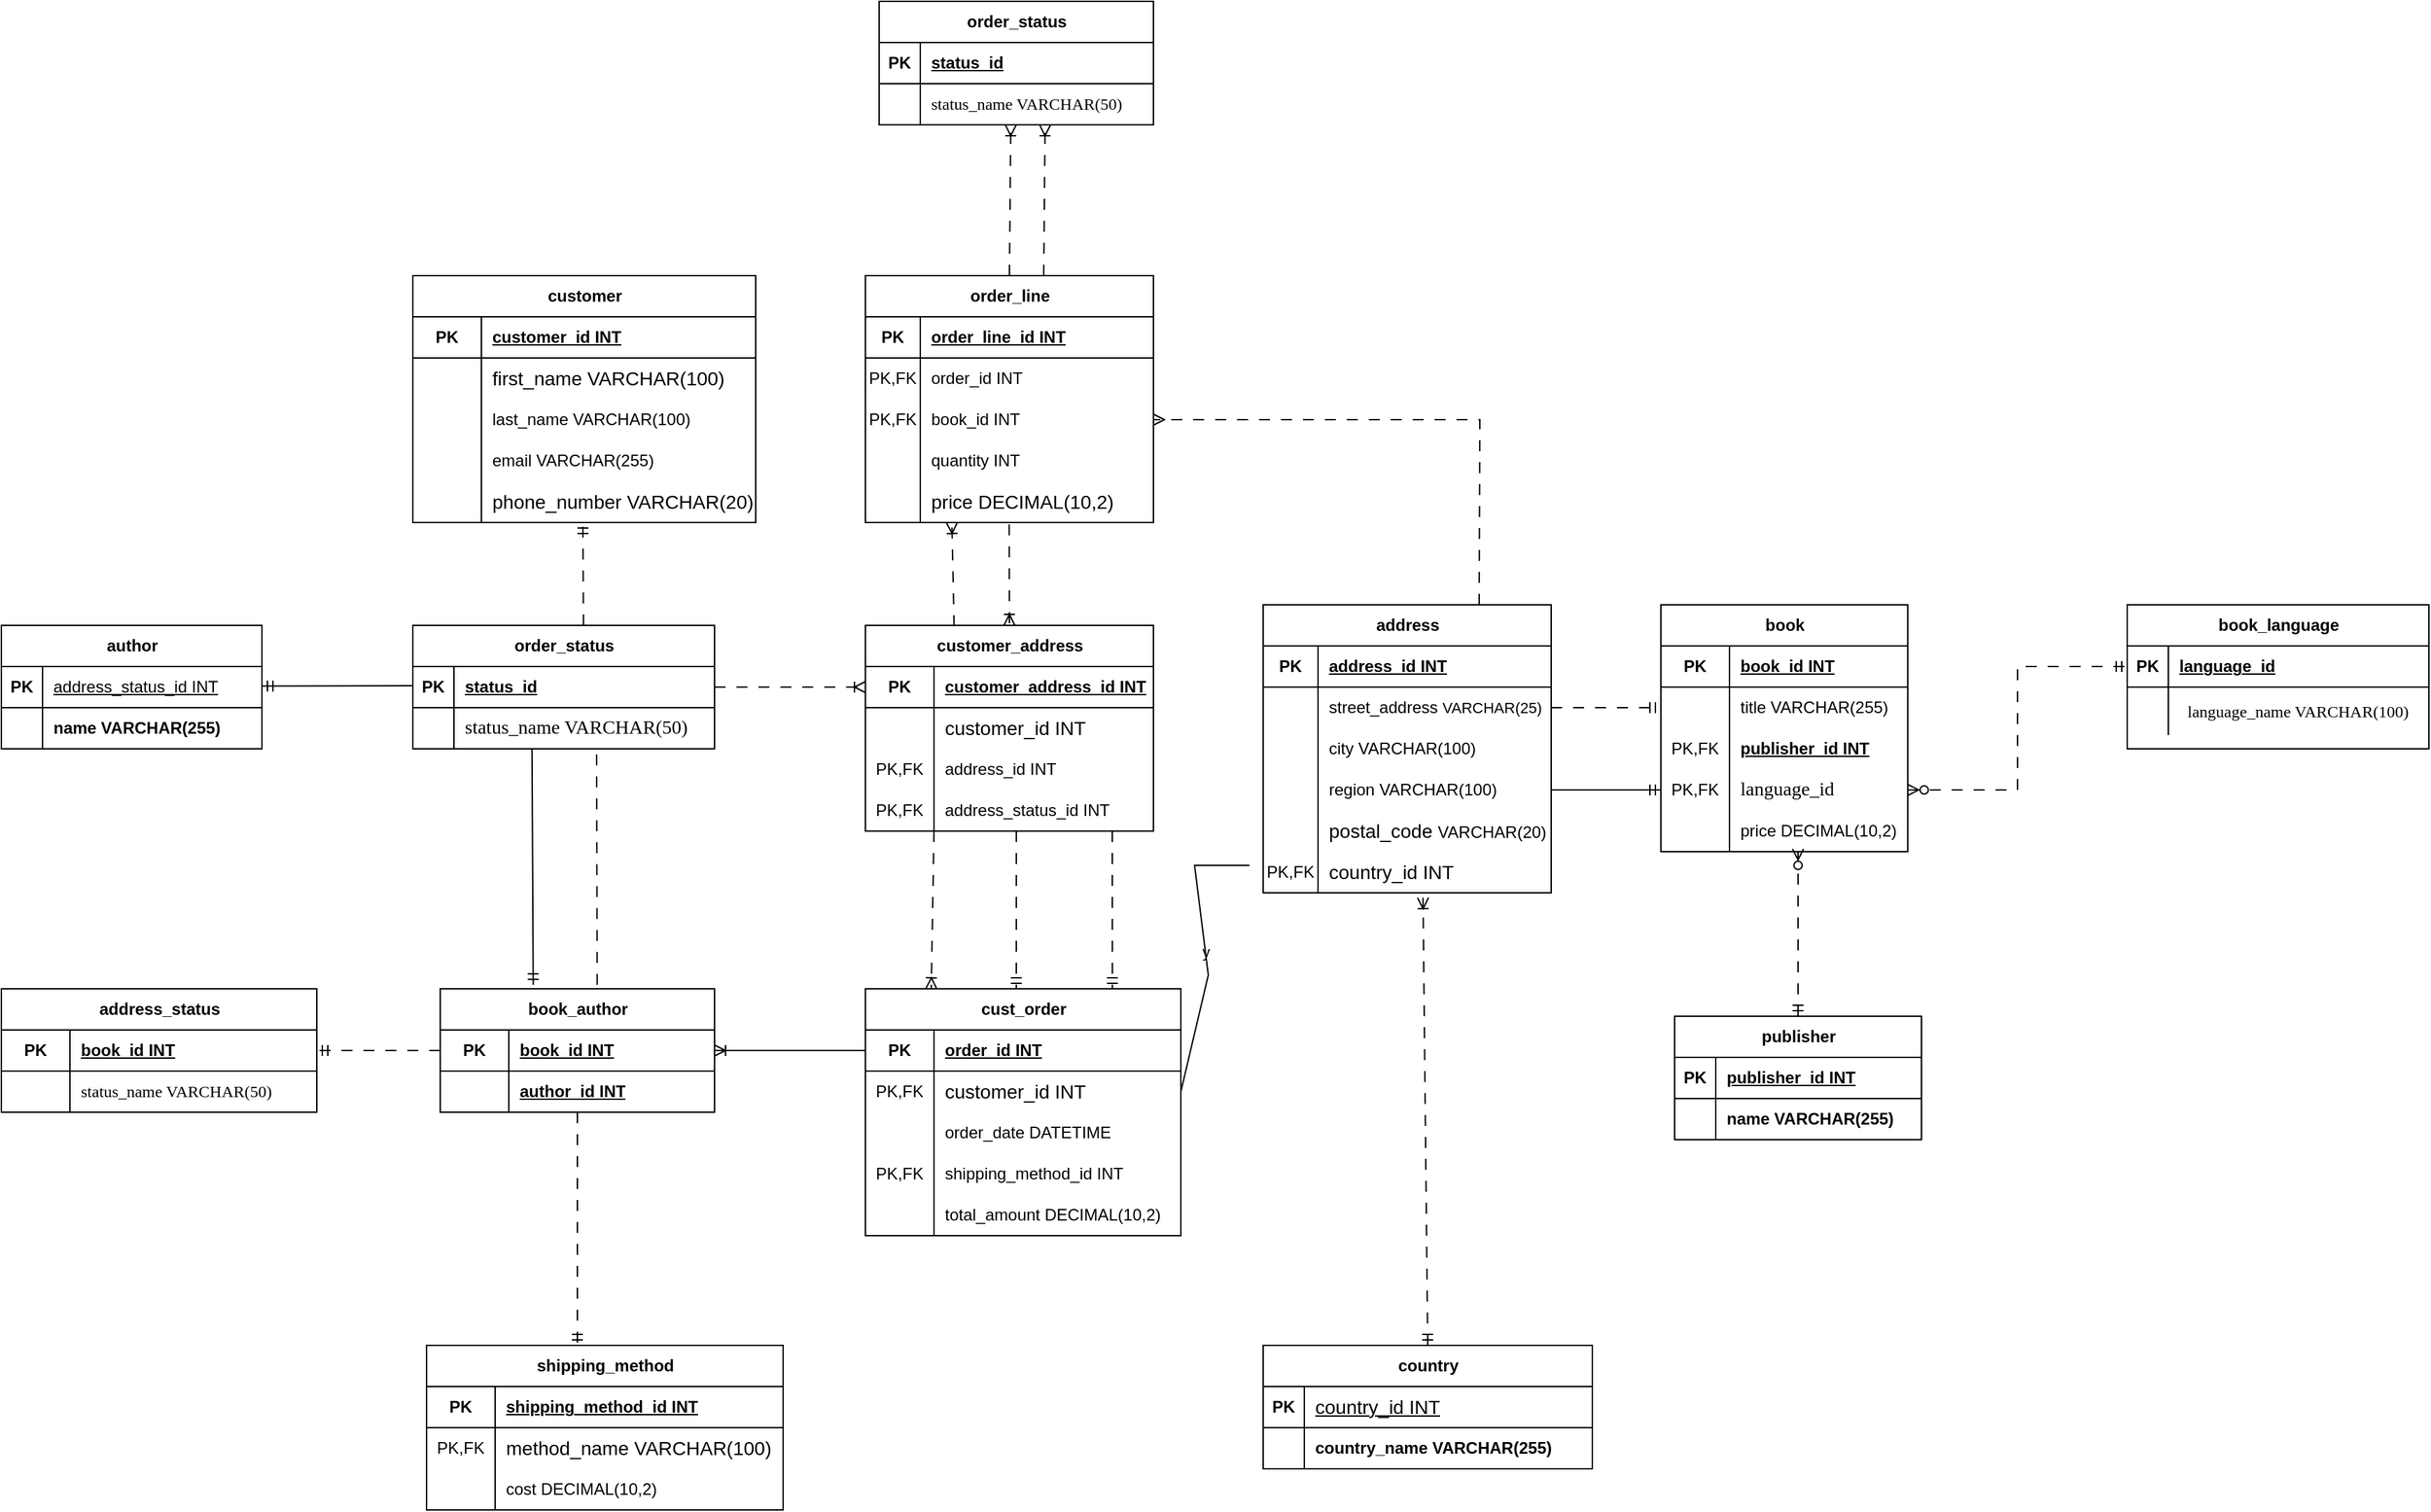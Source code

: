 <mxfile version="26.2.9">
  <diagram name="Page-1" id="Wu392FZJkC5wa1h3EXui">
    <mxGraphModel dx="1749" dy="568" grid="1" gridSize="12" guides="1" tooltips="1" connect="1" arrows="1" fold="1" page="1" pageScale="1" pageWidth="1169" pageHeight="827" background="none" math="0" shadow="0" adaptiveColors="simple">
      <root>
        <mxCell id="0" />
        <mxCell id="1" parent="0" />
        <mxCell id="ol5x464OAyHeMElkHStS-1" value="publisher" style="shape=table;startSize=30;container=1;collapsible=1;childLayout=tableLayout;fixedRows=1;rowLines=0;fontStyle=1;align=center;resizeLast=1;html=1;labelBackgroundColor=none;rounded=0;" parent="1" vertex="1">
          <mxGeometry x="460" y="940" width="180" height="90" as="geometry" />
        </mxCell>
        <mxCell id="ol5x464OAyHeMElkHStS-2" value="" style="shape=tableRow;horizontal=0;startSize=0;swimlaneHead=0;swimlaneBody=0;fillColor=none;collapsible=0;dropTarget=0;points=[[0,0.5],[1,0.5]];portConstraint=eastwest;top=0;left=0;right=0;bottom=1;labelBackgroundColor=none;rounded=0;" parent="ol5x464OAyHeMElkHStS-1" vertex="1">
          <mxGeometry y="30" width="180" height="30" as="geometry" />
        </mxCell>
        <mxCell id="ol5x464OAyHeMElkHStS-3" value="PK" style="shape=partialRectangle;connectable=0;fillColor=none;top=0;left=0;bottom=0;right=0;fontStyle=1;overflow=hidden;whiteSpace=wrap;html=1;labelBackgroundColor=none;rounded=0;" parent="ol5x464OAyHeMElkHStS-2" vertex="1">
          <mxGeometry width="30" height="30" as="geometry">
            <mxRectangle width="30" height="30" as="alternateBounds" />
          </mxGeometry>
        </mxCell>
        <mxCell id="ol5x464OAyHeMElkHStS-4" value="publisher_id INT" style="shape=partialRectangle;connectable=0;fillColor=none;top=0;left=0;bottom=0;right=0;align=left;spacingLeft=6;fontStyle=5;overflow=hidden;whiteSpace=wrap;html=1;labelBackgroundColor=none;rounded=0;" parent="ol5x464OAyHeMElkHStS-2" vertex="1">
          <mxGeometry x="30" width="150" height="30" as="geometry">
            <mxRectangle width="150" height="30" as="alternateBounds" />
          </mxGeometry>
        </mxCell>
        <mxCell id="ol5x464OAyHeMElkHStS-5" value="" style="shape=tableRow;horizontal=0;startSize=0;swimlaneHead=0;swimlaneBody=0;fillColor=none;collapsible=0;dropTarget=0;points=[[0,0.5],[1,0.5]];portConstraint=eastwest;top=0;left=0;right=0;bottom=0;labelBackgroundColor=none;rounded=0;" parent="ol5x464OAyHeMElkHStS-1" vertex="1">
          <mxGeometry y="60" width="180" height="30" as="geometry" />
        </mxCell>
        <mxCell id="ol5x464OAyHeMElkHStS-6" value="" style="shape=partialRectangle;connectable=0;fillColor=none;top=0;left=0;bottom=0;right=0;editable=1;overflow=hidden;whiteSpace=wrap;html=1;labelBackgroundColor=none;rounded=0;" parent="ol5x464OAyHeMElkHStS-5" vertex="1">
          <mxGeometry width="30" height="30" as="geometry">
            <mxRectangle width="30" height="30" as="alternateBounds" />
          </mxGeometry>
        </mxCell>
        <mxCell id="ol5x464OAyHeMElkHStS-7" value="name VARCHAR(255)" style="shape=partialRectangle;connectable=0;fillColor=none;top=0;left=0;bottom=0;right=0;align=left;spacingLeft=6;overflow=hidden;whiteSpace=wrap;html=1;fontStyle=1;labelBackgroundColor=none;rounded=0;" parent="ol5x464OAyHeMElkHStS-5" vertex="1">
          <mxGeometry x="30" width="150" height="30" as="geometry">
            <mxRectangle width="150" height="30" as="alternateBounds" />
          </mxGeometry>
        </mxCell>
        <mxCell id="ol5x464OAyHeMElkHStS-14" value="book_language" style="shape=table;startSize=30;container=1;collapsible=1;childLayout=tableLayout;fixedRows=1;rowLines=0;fontStyle=1;align=center;resizeLast=1;html=1;swimlaneFillColor=none;labelBackgroundColor=none;rounded=0;" parent="1" vertex="1">
          <mxGeometry x="790" y="640" width="220" height="105" as="geometry" />
        </mxCell>
        <mxCell id="ol5x464OAyHeMElkHStS-15" value="" style="shape=tableRow;horizontal=0;startSize=0;swimlaneHead=0;swimlaneBody=0;fillColor=none;collapsible=0;dropTarget=0;points=[[0,0.5],[1,0.5]];portConstraint=eastwest;top=0;left=0;right=0;bottom=1;labelBackgroundColor=none;rounded=0;" parent="ol5x464OAyHeMElkHStS-14" vertex="1">
          <mxGeometry y="30" width="220" height="30" as="geometry" />
        </mxCell>
        <mxCell id="ol5x464OAyHeMElkHStS-16" value="PK" style="shape=partialRectangle;connectable=0;fillColor=none;top=0;left=0;bottom=0;right=0;fontStyle=1;overflow=hidden;whiteSpace=wrap;html=1;labelBackgroundColor=none;rounded=0;" parent="ol5x464OAyHeMElkHStS-15" vertex="1">
          <mxGeometry width="30" height="30" as="geometry">
            <mxRectangle width="30" height="30" as="alternateBounds" />
          </mxGeometry>
        </mxCell>
        <mxCell id="ol5x464OAyHeMElkHStS-17" value="language_id" style="shape=partialRectangle;connectable=0;fillColor=none;top=0;left=0;bottom=0;right=0;align=left;spacingLeft=6;fontStyle=5;overflow=hidden;whiteSpace=wrap;html=1;labelBackgroundColor=none;rounded=0;" parent="ol5x464OAyHeMElkHStS-15" vertex="1">
          <mxGeometry x="30" width="190" height="30" as="geometry">
            <mxRectangle width="190" height="30" as="alternateBounds" />
          </mxGeometry>
        </mxCell>
        <mxCell id="ol5x464OAyHeMElkHStS-18" value="" style="shape=tableRow;horizontal=0;startSize=0;swimlaneHead=0;swimlaneBody=0;fillColor=none;collapsible=0;dropTarget=0;points=[[0,0.5],[1,0.5]];portConstraint=eastwest;top=0;left=0;right=0;bottom=0;labelBackgroundColor=none;rounded=0;" parent="ol5x464OAyHeMElkHStS-14" vertex="1">
          <mxGeometry y="60" width="220" height="35" as="geometry" />
        </mxCell>
        <mxCell id="ol5x464OAyHeMElkHStS-19" value="" style="shape=partialRectangle;connectable=0;fillColor=none;top=0;left=0;bottom=0;right=0;editable=1;overflow=hidden;whiteSpace=wrap;html=1;labelBackgroundColor=none;rounded=0;" parent="ol5x464OAyHeMElkHStS-18" vertex="1">
          <mxGeometry width="30" height="35" as="geometry">
            <mxRectangle width="30" height="35" as="alternateBounds" />
          </mxGeometry>
        </mxCell>
        <mxCell id="ol5x464OAyHeMElkHStS-20" value="&lt;font face=&quot;Times New Roman&quot;&gt;&amp;nbsp; language_name VARCHAR(100)&lt;/font&gt;" style="shape=partialRectangle;connectable=0;fillColor=none;top=0;left=0;bottom=0;right=0;align=left;spacingLeft=6;overflow=hidden;whiteSpace=wrap;html=1;labelBackgroundColor=none;rounded=0;" parent="ol5x464OAyHeMElkHStS-18" vertex="1">
          <mxGeometry x="30" width="190" height="35" as="geometry">
            <mxRectangle width="190" height="35" as="alternateBounds" />
          </mxGeometry>
        </mxCell>
        <mxCell id="ol5x464OAyHeMElkHStS-39" value="author" style="shape=table;startSize=30;container=1;collapsible=1;childLayout=tableLayout;fixedRows=1;rowLines=0;fontStyle=1;align=center;resizeLast=1;html=1;labelBackgroundColor=none;rounded=0;" parent="1" vertex="1">
          <mxGeometry x="-760" y="655" width="190" height="90" as="geometry" />
        </mxCell>
        <mxCell id="ol5x464OAyHeMElkHStS-40" value="" style="shape=tableRow;horizontal=0;startSize=0;swimlaneHead=0;swimlaneBody=0;fillColor=none;collapsible=0;dropTarget=0;points=[[0,0.5],[1,0.5]];portConstraint=eastwest;top=0;left=0;right=0;bottom=1;labelBackgroundColor=none;rounded=0;" parent="ol5x464OAyHeMElkHStS-39" vertex="1">
          <mxGeometry y="30" width="190" height="30" as="geometry" />
        </mxCell>
        <mxCell id="ol5x464OAyHeMElkHStS-41" value="PK" style="shape=partialRectangle;connectable=0;fillColor=none;top=0;left=0;bottom=0;right=0;fontStyle=1;overflow=hidden;whiteSpace=wrap;html=1;labelBackgroundColor=none;rounded=0;" parent="ol5x464OAyHeMElkHStS-40" vertex="1">
          <mxGeometry width="30" height="30" as="geometry">
            <mxRectangle width="30" height="30" as="alternateBounds" />
          </mxGeometry>
        </mxCell>
        <mxCell id="ol5x464OAyHeMElkHStS-42" value="&lt;span style=&quot;font-weight: 400;&quot;&gt;address_status_id INT&lt;/span&gt;" style="shape=partialRectangle;connectable=0;fillColor=none;top=0;left=0;bottom=0;right=0;align=left;spacingLeft=6;fontStyle=5;overflow=hidden;whiteSpace=wrap;html=1;labelBackgroundColor=none;rounded=0;" parent="ol5x464OAyHeMElkHStS-40" vertex="1">
          <mxGeometry x="30" width="160" height="30" as="geometry">
            <mxRectangle width="160" height="30" as="alternateBounds" />
          </mxGeometry>
        </mxCell>
        <mxCell id="ol5x464OAyHeMElkHStS-43" value="" style="shape=tableRow;horizontal=0;startSize=0;swimlaneHead=0;swimlaneBody=0;fillColor=none;collapsible=0;dropTarget=0;points=[[0,0.5],[1,0.5]];portConstraint=eastwest;top=0;left=0;right=0;bottom=0;labelBackgroundColor=none;rounded=0;" parent="ol5x464OAyHeMElkHStS-39" vertex="1">
          <mxGeometry y="60" width="190" height="30" as="geometry" />
        </mxCell>
        <mxCell id="ol5x464OAyHeMElkHStS-44" value="" style="shape=partialRectangle;connectable=0;fillColor=none;top=0;left=0;bottom=0;right=0;editable=1;overflow=hidden;whiteSpace=wrap;html=1;labelBackgroundColor=none;rounded=0;" parent="ol5x464OAyHeMElkHStS-43" vertex="1">
          <mxGeometry width="30" height="30" as="geometry">
            <mxRectangle width="30" height="30" as="alternateBounds" />
          </mxGeometry>
        </mxCell>
        <mxCell id="ol5x464OAyHeMElkHStS-45" value="&lt;span style=&quot;font-weight: 700;&quot;&gt;name VARCHAR(255)&lt;/span&gt;" style="shape=partialRectangle;connectable=0;fillColor=none;top=0;left=0;bottom=0;right=0;align=left;spacingLeft=6;overflow=hidden;whiteSpace=wrap;html=1;labelBackgroundColor=none;rounded=0;" parent="ol5x464OAyHeMElkHStS-43" vertex="1">
          <mxGeometry x="30" width="160" height="30" as="geometry">
            <mxRectangle width="160" height="30" as="alternateBounds" />
          </mxGeometry>
        </mxCell>
        <mxCell id="ol5x464OAyHeMElkHStS-81" value="book" style="shape=table;startSize=30;container=1;collapsible=1;childLayout=tableLayout;fixedRows=1;rowLines=0;fontStyle=1;align=center;resizeLast=1;html=1;labelBackgroundColor=none;rounded=0;" parent="1" vertex="1">
          <mxGeometry x="450" y="640" width="180" height="180" as="geometry">
            <mxRectangle x="300" y="270" width="70" height="30" as="alternateBounds" />
          </mxGeometry>
        </mxCell>
        <mxCell id="ol5x464OAyHeMElkHStS-82" value="" style="shape=tableRow;horizontal=0;startSize=0;swimlaneHead=0;swimlaneBody=0;fillColor=none;collapsible=0;dropTarget=0;points=[[0,0.5],[1,0.5]];portConstraint=eastwest;top=0;left=0;right=0;bottom=1;labelBackgroundColor=none;rounded=0;" parent="ol5x464OAyHeMElkHStS-81" vertex="1">
          <mxGeometry y="30" width="180" height="30" as="geometry" />
        </mxCell>
        <mxCell id="ol5x464OAyHeMElkHStS-83" value="PK" style="shape=partialRectangle;connectable=0;fillColor=none;top=0;left=0;bottom=0;right=0;fontStyle=1;overflow=hidden;whiteSpace=wrap;html=1;labelBackgroundColor=none;rounded=0;" parent="ol5x464OAyHeMElkHStS-82" vertex="1">
          <mxGeometry width="50" height="30" as="geometry">
            <mxRectangle width="50" height="30" as="alternateBounds" />
          </mxGeometry>
        </mxCell>
        <mxCell id="ol5x464OAyHeMElkHStS-84" value="book_id INT" style="shape=partialRectangle;connectable=0;fillColor=none;top=0;left=0;bottom=0;right=0;align=left;spacingLeft=6;fontStyle=5;overflow=hidden;whiteSpace=wrap;html=1;labelBackgroundColor=none;rounded=0;" parent="ol5x464OAyHeMElkHStS-82" vertex="1">
          <mxGeometry x="50" width="130" height="30" as="geometry">
            <mxRectangle width="130" height="30" as="alternateBounds" />
          </mxGeometry>
        </mxCell>
        <mxCell id="ol5x464OAyHeMElkHStS-85" value="" style="shape=tableRow;horizontal=0;startSize=0;swimlaneHead=0;swimlaneBody=0;fillColor=none;collapsible=0;dropTarget=0;points=[[0,0.5],[1,0.5]];portConstraint=eastwest;top=0;left=0;right=0;bottom=0;labelBackgroundColor=none;rounded=0;" parent="ol5x464OAyHeMElkHStS-81" vertex="1">
          <mxGeometry y="60" width="180" height="30" as="geometry" />
        </mxCell>
        <mxCell id="ol5x464OAyHeMElkHStS-86" value="" style="shape=partialRectangle;connectable=0;fillColor=none;top=0;left=0;bottom=0;right=0;editable=1;overflow=hidden;whiteSpace=wrap;html=1;labelBackgroundColor=none;rounded=0;" parent="ol5x464OAyHeMElkHStS-85" vertex="1">
          <mxGeometry width="50" height="30" as="geometry">
            <mxRectangle width="50" height="30" as="alternateBounds" />
          </mxGeometry>
        </mxCell>
        <mxCell id="ol5x464OAyHeMElkHStS-87" value="&lt;font style=&quot;font-size: 12px;&quot;&gt;title VARCHAR(255)&lt;/font&gt;" style="shape=partialRectangle;connectable=0;fillColor=none;top=0;left=0;bottom=0;right=0;align=left;spacingLeft=6;overflow=hidden;whiteSpace=wrap;html=1;labelBackgroundColor=none;rounded=0;" parent="ol5x464OAyHeMElkHStS-85" vertex="1">
          <mxGeometry x="50" width="130" height="30" as="geometry">
            <mxRectangle width="130" height="30" as="alternateBounds" />
          </mxGeometry>
        </mxCell>
        <mxCell id="ol5x464OAyHeMElkHStS-88" value="" style="shape=tableRow;horizontal=0;startSize=0;swimlaneHead=0;swimlaneBody=0;fillColor=none;collapsible=0;dropTarget=0;points=[[0,0.5],[1,0.5]];portConstraint=eastwest;top=0;left=0;right=0;bottom=0;labelBackgroundColor=none;rounded=0;" parent="ol5x464OAyHeMElkHStS-81" vertex="1">
          <mxGeometry y="90" width="180" height="30" as="geometry" />
        </mxCell>
        <mxCell id="ol5x464OAyHeMElkHStS-89" value="PK,FK" style="shape=partialRectangle;connectable=0;fillColor=none;top=0;left=0;bottom=0;right=0;editable=1;overflow=hidden;whiteSpace=wrap;html=1;labelBackgroundColor=none;rounded=0;" parent="ol5x464OAyHeMElkHStS-88" vertex="1">
          <mxGeometry width="50" height="30" as="geometry">
            <mxRectangle width="50" height="30" as="alternateBounds" />
          </mxGeometry>
        </mxCell>
        <mxCell id="ol5x464OAyHeMElkHStS-90" value="&lt;span style=&quot;font-weight: 700; text-decoration-line: underline;&quot;&gt;publisher_id INT&lt;/span&gt;" style="shape=partialRectangle;connectable=0;fillColor=none;top=0;left=0;bottom=0;right=0;align=left;spacingLeft=6;overflow=hidden;whiteSpace=wrap;html=1;labelBackgroundColor=none;rounded=0;" parent="ol5x464OAyHeMElkHStS-88" vertex="1">
          <mxGeometry x="50" width="130" height="30" as="geometry">
            <mxRectangle width="130" height="30" as="alternateBounds" />
          </mxGeometry>
        </mxCell>
        <mxCell id="ol5x464OAyHeMElkHStS-91" value="" style="shape=tableRow;horizontal=0;startSize=0;swimlaneHead=0;swimlaneBody=0;fillColor=none;collapsible=0;dropTarget=0;points=[[0,0.5],[1,0.5]];portConstraint=eastwest;top=0;left=0;right=0;bottom=0;labelBackgroundColor=none;rounded=0;" parent="ol5x464OAyHeMElkHStS-81" vertex="1">
          <mxGeometry y="120" width="180" height="30" as="geometry" />
        </mxCell>
        <mxCell id="ol5x464OAyHeMElkHStS-92" value="PK,FK" style="shape=partialRectangle;connectable=0;fillColor=none;top=0;left=0;bottom=0;right=0;editable=1;overflow=hidden;whiteSpace=wrap;html=1;labelBackgroundColor=none;rounded=0;" parent="ol5x464OAyHeMElkHStS-91" vertex="1">
          <mxGeometry width="50" height="30" as="geometry">
            <mxRectangle width="50" height="30" as="alternateBounds" />
          </mxGeometry>
        </mxCell>
        <mxCell id="ol5x464OAyHeMElkHStS-93" value="&lt;font style=&quot;font-size: 14px;&quot; face=&quot;Times New Roman&quot;&gt;language_id&lt;/font&gt;" style="shape=partialRectangle;connectable=0;fillColor=none;top=0;left=0;bottom=0;right=0;align=left;spacingLeft=6;overflow=hidden;whiteSpace=wrap;html=1;labelBackgroundColor=none;rounded=0;" parent="ol5x464OAyHeMElkHStS-91" vertex="1">
          <mxGeometry x="50" width="130" height="30" as="geometry">
            <mxRectangle width="130" height="30" as="alternateBounds" />
          </mxGeometry>
        </mxCell>
        <mxCell id="ol5x464OAyHeMElkHStS-94" value="" style="shape=tableRow;horizontal=0;startSize=0;swimlaneHead=0;swimlaneBody=0;fillColor=none;collapsible=0;dropTarget=0;points=[[0,0.5],[1,0.5]];portConstraint=eastwest;top=0;left=0;right=0;bottom=0;labelBackgroundColor=none;rounded=0;" parent="ol5x464OAyHeMElkHStS-81" vertex="1">
          <mxGeometry y="150" width="180" height="30" as="geometry" />
        </mxCell>
        <mxCell id="ol5x464OAyHeMElkHStS-95" value="" style="shape=partialRectangle;connectable=0;fillColor=none;top=0;left=0;bottom=0;right=0;editable=1;overflow=hidden;whiteSpace=wrap;html=1;labelBackgroundColor=none;rounded=0;" parent="ol5x464OAyHeMElkHStS-94" vertex="1">
          <mxGeometry width="50" height="30" as="geometry">
            <mxRectangle width="50" height="30" as="alternateBounds" />
          </mxGeometry>
        </mxCell>
        <mxCell id="ol5x464OAyHeMElkHStS-96" value="&lt;font style=&quot;font-size: 12px;&quot;&gt;price DECIMAL(10,2)&lt;/font&gt;" style="shape=partialRectangle;connectable=0;fillColor=none;top=0;left=0;bottom=0;right=0;align=left;spacingLeft=6;overflow=hidden;whiteSpace=wrap;html=1;labelBackgroundColor=none;rounded=0;" parent="ol5x464OAyHeMElkHStS-94" vertex="1">
          <mxGeometry x="50" width="130" height="30" as="geometry">
            <mxRectangle width="130" height="30" as="alternateBounds" />
          </mxGeometry>
        </mxCell>
        <mxCell id="ol5x464OAyHeMElkHStS-134" value="book_author" style="shape=table;startSize=30;container=1;collapsible=1;childLayout=tableLayout;fixedRows=1;rowLines=0;fontStyle=1;align=center;resizeLast=1;html=1;labelBackgroundColor=none;rounded=0;" parent="1" vertex="1">
          <mxGeometry x="-440" y="920" width="200" height="90" as="geometry" />
        </mxCell>
        <mxCell id="ol5x464OAyHeMElkHStS-135" value="" style="shape=tableRow;horizontal=0;startSize=0;swimlaneHead=0;swimlaneBody=0;fillColor=none;collapsible=0;dropTarget=0;points=[[0,0.5],[1,0.5]];portConstraint=eastwest;top=0;left=0;right=0;bottom=1;labelBackgroundColor=none;rounded=0;" parent="ol5x464OAyHeMElkHStS-134" vertex="1">
          <mxGeometry y="30" width="200" height="30" as="geometry" />
        </mxCell>
        <mxCell id="ol5x464OAyHeMElkHStS-136" value="PK" style="shape=partialRectangle;connectable=0;fillColor=none;top=0;left=0;bottom=0;right=0;fontStyle=1;overflow=hidden;whiteSpace=wrap;html=1;labelBackgroundColor=none;rounded=0;" parent="ol5x464OAyHeMElkHStS-135" vertex="1">
          <mxGeometry width="50" height="30" as="geometry">
            <mxRectangle width="50" height="30" as="alternateBounds" />
          </mxGeometry>
        </mxCell>
        <mxCell id="ol5x464OAyHeMElkHStS-137" value="book_id INT" style="shape=partialRectangle;connectable=0;fillColor=none;top=0;left=0;bottom=0;right=0;align=left;spacingLeft=6;fontStyle=5;overflow=hidden;whiteSpace=wrap;html=1;labelBackgroundColor=none;rounded=0;" parent="ol5x464OAyHeMElkHStS-135" vertex="1">
          <mxGeometry x="50" width="150" height="30" as="geometry">
            <mxRectangle width="150" height="30" as="alternateBounds" />
          </mxGeometry>
        </mxCell>
        <mxCell id="ol5x464OAyHeMElkHStS-138" value="" style="shape=tableRow;horizontal=0;startSize=0;swimlaneHead=0;swimlaneBody=0;fillColor=none;collapsible=0;dropTarget=0;points=[[0,0.5],[1,0.5]];portConstraint=eastwest;top=0;left=0;right=0;bottom=0;labelBackgroundColor=none;rounded=0;" parent="ol5x464OAyHeMElkHStS-134" vertex="1">
          <mxGeometry y="60" width="200" height="30" as="geometry" />
        </mxCell>
        <mxCell id="ol5x464OAyHeMElkHStS-139" value="" style="shape=partialRectangle;connectable=0;fillColor=none;top=0;left=0;bottom=0;right=0;editable=1;overflow=hidden;whiteSpace=wrap;html=1;labelBackgroundColor=none;rounded=0;" parent="ol5x464OAyHeMElkHStS-138" vertex="1">
          <mxGeometry width="50" height="30" as="geometry">
            <mxRectangle width="50" height="30" as="alternateBounds" />
          </mxGeometry>
        </mxCell>
        <mxCell id="ol5x464OAyHeMElkHStS-140" value="&lt;span style=&quot;font-weight: 700; text-decoration-line: underline;&quot;&gt;author_id INT&lt;/span&gt;" style="shape=partialRectangle;connectable=0;fillColor=none;top=0;left=0;bottom=0;right=0;align=left;spacingLeft=6;overflow=hidden;whiteSpace=wrap;html=1;labelBackgroundColor=none;rounded=0;" parent="ol5x464OAyHeMElkHStS-138" vertex="1">
          <mxGeometry x="50" width="150" height="30" as="geometry">
            <mxRectangle width="150" height="30" as="alternateBounds" />
          </mxGeometry>
        </mxCell>
        <mxCell id="VYg4qRXyJz2_bRn8QKvw-5" value="order_status" style="shape=table;startSize=30;container=1;collapsible=1;childLayout=tableLayout;fixedRows=1;rowLines=0;fontStyle=1;align=center;resizeLast=1;html=1;labelBackgroundColor=none;rounded=0;" vertex="1" parent="1">
          <mxGeometry x="-460" y="655" width="220" height="90" as="geometry" />
        </mxCell>
        <mxCell id="VYg4qRXyJz2_bRn8QKvw-6" value="" style="shape=tableRow;horizontal=0;startSize=0;swimlaneHead=0;swimlaneBody=0;fillColor=none;collapsible=0;dropTarget=0;points=[[0,0.5],[1,0.5]];portConstraint=eastwest;top=0;left=0;right=0;bottom=1;labelBackgroundColor=none;rounded=0;" vertex="1" parent="VYg4qRXyJz2_bRn8QKvw-5">
          <mxGeometry y="30" width="220" height="30" as="geometry" />
        </mxCell>
        <mxCell id="VYg4qRXyJz2_bRn8QKvw-7" value="PK" style="shape=partialRectangle;connectable=0;fillColor=none;top=0;left=0;bottom=0;right=0;fontStyle=1;overflow=hidden;whiteSpace=wrap;html=1;labelBackgroundColor=none;rounded=0;" vertex="1" parent="VYg4qRXyJz2_bRn8QKvw-6">
          <mxGeometry width="30" height="30" as="geometry">
            <mxRectangle width="30" height="30" as="alternateBounds" />
          </mxGeometry>
        </mxCell>
        <mxCell id="VYg4qRXyJz2_bRn8QKvw-8" value="status_id" style="shape=partialRectangle;connectable=0;fillColor=none;top=0;left=0;bottom=0;right=0;align=left;spacingLeft=6;fontStyle=5;overflow=hidden;whiteSpace=wrap;html=1;labelBackgroundColor=none;rounded=0;" vertex="1" parent="VYg4qRXyJz2_bRn8QKvw-6">
          <mxGeometry x="30" width="190" height="30" as="geometry">
            <mxRectangle width="190" height="30" as="alternateBounds" />
          </mxGeometry>
        </mxCell>
        <mxCell id="VYg4qRXyJz2_bRn8QKvw-9" value="" style="shape=tableRow;horizontal=0;startSize=0;swimlaneHead=0;swimlaneBody=0;fillColor=none;collapsible=0;dropTarget=0;points=[[0,0.5],[1,0.5]];portConstraint=eastwest;top=0;left=0;right=0;bottom=0;labelBackgroundColor=none;rounded=0;" vertex="1" parent="VYg4qRXyJz2_bRn8QKvw-5">
          <mxGeometry y="60" width="220" height="30" as="geometry" />
        </mxCell>
        <mxCell id="VYg4qRXyJz2_bRn8QKvw-10" value="" style="shape=partialRectangle;connectable=0;fillColor=none;top=0;left=0;bottom=0;right=0;editable=1;overflow=hidden;whiteSpace=wrap;html=1;labelBackgroundColor=none;rounded=0;" vertex="1" parent="VYg4qRXyJz2_bRn8QKvw-9">
          <mxGeometry width="30" height="30" as="geometry">
            <mxRectangle width="30" height="30" as="alternateBounds" />
          </mxGeometry>
        </mxCell>
        <mxCell id="VYg4qRXyJz2_bRn8QKvw-11" value="&lt;font style=&quot;font-size: 14px;&quot; face=&quot;Times New Roman&quot;&gt;status_name VARCHAR(50)&lt;/font&gt;" style="shape=partialRectangle;connectable=0;fillColor=none;top=0;left=0;bottom=0;right=0;align=left;spacingLeft=6;overflow=hidden;whiteSpace=wrap;html=1;labelBackgroundColor=none;rounded=0;" vertex="1" parent="VYg4qRXyJz2_bRn8QKvw-9">
          <mxGeometry x="30" width="190" height="30" as="geometry">
            <mxRectangle width="190" height="30" as="alternateBounds" />
          </mxGeometry>
        </mxCell>
        <mxCell id="VYg4qRXyJz2_bRn8QKvw-14" value="order_status" style="shape=table;startSize=30;container=1;collapsible=1;childLayout=tableLayout;fixedRows=1;rowLines=0;fontStyle=1;align=center;resizeLast=1;html=1;labelBackgroundColor=none;rounded=0;" vertex="1" parent="1">
          <mxGeometry x="-120" y="200" width="200" height="90" as="geometry" />
        </mxCell>
        <mxCell id="VYg4qRXyJz2_bRn8QKvw-15" value="" style="shape=tableRow;horizontal=0;startSize=0;swimlaneHead=0;swimlaneBody=0;fillColor=none;collapsible=0;dropTarget=0;points=[[0,0.5],[1,0.5]];portConstraint=eastwest;top=0;left=0;right=0;bottom=1;labelBackgroundColor=none;rounded=0;" vertex="1" parent="VYg4qRXyJz2_bRn8QKvw-14">
          <mxGeometry y="30" width="200" height="30" as="geometry" />
        </mxCell>
        <mxCell id="VYg4qRXyJz2_bRn8QKvw-16" value="PK" style="shape=partialRectangle;connectable=0;fillColor=none;top=0;left=0;bottom=0;right=0;fontStyle=1;overflow=hidden;whiteSpace=wrap;html=1;labelBackgroundColor=none;rounded=0;" vertex="1" parent="VYg4qRXyJz2_bRn8QKvw-15">
          <mxGeometry width="30" height="30" as="geometry">
            <mxRectangle width="30" height="30" as="alternateBounds" />
          </mxGeometry>
        </mxCell>
        <mxCell id="VYg4qRXyJz2_bRn8QKvw-17" value="status_id" style="shape=partialRectangle;connectable=0;fillColor=none;top=0;left=0;bottom=0;right=0;align=left;spacingLeft=6;fontStyle=5;overflow=hidden;whiteSpace=wrap;html=1;labelBackgroundColor=none;rounded=0;" vertex="1" parent="VYg4qRXyJz2_bRn8QKvw-15">
          <mxGeometry x="30" width="170" height="30" as="geometry">
            <mxRectangle width="170" height="30" as="alternateBounds" />
          </mxGeometry>
        </mxCell>
        <mxCell id="VYg4qRXyJz2_bRn8QKvw-18" value="" style="shape=tableRow;horizontal=0;startSize=0;swimlaneHead=0;swimlaneBody=0;fillColor=none;collapsible=0;dropTarget=0;points=[[0,0.5],[1,0.5]];portConstraint=eastwest;top=0;left=0;right=0;bottom=0;labelBackgroundColor=none;rounded=0;" vertex="1" parent="VYg4qRXyJz2_bRn8QKvw-14">
          <mxGeometry y="60" width="200" height="30" as="geometry" />
        </mxCell>
        <mxCell id="VYg4qRXyJz2_bRn8QKvw-19" value="" style="shape=partialRectangle;connectable=0;fillColor=none;top=0;left=0;bottom=0;right=0;editable=1;overflow=hidden;whiteSpace=wrap;html=1;labelBackgroundColor=none;rounded=0;" vertex="1" parent="VYg4qRXyJz2_bRn8QKvw-18">
          <mxGeometry width="30" height="30" as="geometry">
            <mxRectangle width="30" height="30" as="alternateBounds" />
          </mxGeometry>
        </mxCell>
        <mxCell id="VYg4qRXyJz2_bRn8QKvw-20" value="&lt;font face=&quot;Times New Roman&quot;&gt;status_name VARCHAR(50)&lt;/font&gt;" style="shape=partialRectangle;connectable=0;fillColor=none;top=0;left=0;bottom=0;right=0;align=left;spacingLeft=6;overflow=hidden;whiteSpace=wrap;html=1;labelBackgroundColor=none;rounded=0;" vertex="1" parent="VYg4qRXyJz2_bRn8QKvw-18">
          <mxGeometry x="30" width="170" height="30" as="geometry">
            <mxRectangle width="170" height="30" as="alternateBounds" />
          </mxGeometry>
        </mxCell>
        <mxCell id="VYg4qRXyJz2_bRn8QKvw-22" value="" style="edgeStyle=orthogonalEdgeStyle;fontSize=12;html=1;endArrow=ERmandOne;endFill=0;startArrow=ERzeroToMany;rounded=0;entryX=0;entryY=0.5;entryDx=0;entryDy=0;dashed=1;dashPattern=8 8;labelBackgroundColor=none;fontColor=default;" edge="1" parent="1" source="ol5x464OAyHeMElkHStS-91" target="ol5x464OAyHeMElkHStS-15">
          <mxGeometry width="100" height="100" relative="1" as="geometry">
            <mxPoint x="610" y="860" as="sourcePoint" />
            <mxPoint x="750" y="810" as="targetPoint" />
          </mxGeometry>
        </mxCell>
        <mxCell id="VYg4qRXyJz2_bRn8QKvw-23" value="address" style="shape=table;startSize=30;container=1;collapsible=1;childLayout=tableLayout;fixedRows=1;rowLines=0;fontStyle=1;align=center;resizeLast=1;html=1;labelBackgroundColor=none;rounded=0;" vertex="1" parent="1">
          <mxGeometry x="160" y="640" width="210" height="210" as="geometry">
            <mxRectangle x="300" y="270" width="70" height="30" as="alternateBounds" />
          </mxGeometry>
        </mxCell>
        <mxCell id="VYg4qRXyJz2_bRn8QKvw-24" value="" style="shape=tableRow;horizontal=0;startSize=0;swimlaneHead=0;swimlaneBody=0;fillColor=none;collapsible=0;dropTarget=0;points=[[0,0.5],[1,0.5]];portConstraint=eastwest;top=0;left=0;right=0;bottom=1;labelBackgroundColor=none;rounded=0;" vertex="1" parent="VYg4qRXyJz2_bRn8QKvw-23">
          <mxGeometry y="30" width="210" height="30" as="geometry" />
        </mxCell>
        <mxCell id="VYg4qRXyJz2_bRn8QKvw-25" value="PK" style="shape=partialRectangle;connectable=0;fillColor=none;top=0;left=0;bottom=0;right=0;fontStyle=1;overflow=hidden;whiteSpace=wrap;html=1;labelBackgroundColor=none;rounded=0;" vertex="1" parent="VYg4qRXyJz2_bRn8QKvw-24">
          <mxGeometry width="40" height="30" as="geometry">
            <mxRectangle width="40" height="30" as="alternateBounds" />
          </mxGeometry>
        </mxCell>
        <mxCell id="VYg4qRXyJz2_bRn8QKvw-26" value="address_id INT" style="shape=partialRectangle;connectable=0;fillColor=none;top=0;left=0;bottom=0;right=0;align=left;spacingLeft=6;fontStyle=5;overflow=hidden;whiteSpace=wrap;html=1;labelBackgroundColor=none;rounded=0;" vertex="1" parent="VYg4qRXyJz2_bRn8QKvw-24">
          <mxGeometry x="40" width="170" height="30" as="geometry">
            <mxRectangle width="170" height="30" as="alternateBounds" />
          </mxGeometry>
        </mxCell>
        <mxCell id="VYg4qRXyJz2_bRn8QKvw-27" value="" style="shape=tableRow;horizontal=0;startSize=0;swimlaneHead=0;swimlaneBody=0;fillColor=none;collapsible=0;dropTarget=0;points=[[0,0.5],[1,0.5]];portConstraint=eastwest;top=0;left=0;right=0;bottom=0;labelBackgroundColor=none;rounded=0;" vertex="1" parent="VYg4qRXyJz2_bRn8QKvw-23">
          <mxGeometry y="60" width="210" height="30" as="geometry" />
        </mxCell>
        <mxCell id="VYg4qRXyJz2_bRn8QKvw-28" value="" style="shape=partialRectangle;connectable=0;fillColor=none;top=0;left=0;bottom=0;right=0;editable=1;overflow=hidden;whiteSpace=wrap;html=1;labelBackgroundColor=none;rounded=0;" vertex="1" parent="VYg4qRXyJz2_bRn8QKvw-27">
          <mxGeometry width="40" height="30" as="geometry">
            <mxRectangle width="40" height="30" as="alternateBounds" />
          </mxGeometry>
        </mxCell>
        <mxCell id="VYg4qRXyJz2_bRn8QKvw-29" value="&lt;font style=&quot;font-size: 12px;&quot;&gt;street_address &lt;/font&gt;&lt;font style=&quot;font-size: 11px;&quot;&gt;VARCHAR(25)&lt;/font&gt;" style="shape=partialRectangle;connectable=0;fillColor=none;top=0;left=0;bottom=0;right=0;align=left;spacingLeft=6;overflow=hidden;whiteSpace=wrap;html=1;labelBackgroundColor=none;rounded=0;" vertex="1" parent="VYg4qRXyJz2_bRn8QKvw-27">
          <mxGeometry x="40" width="170" height="30" as="geometry">
            <mxRectangle width="170" height="30" as="alternateBounds" />
          </mxGeometry>
        </mxCell>
        <mxCell id="VYg4qRXyJz2_bRn8QKvw-30" value="" style="shape=tableRow;horizontal=0;startSize=0;swimlaneHead=0;swimlaneBody=0;fillColor=none;collapsible=0;dropTarget=0;points=[[0,0.5],[1,0.5]];portConstraint=eastwest;top=0;left=0;right=0;bottom=0;labelBackgroundColor=none;rounded=0;" vertex="1" parent="VYg4qRXyJz2_bRn8QKvw-23">
          <mxGeometry y="90" width="210" height="30" as="geometry" />
        </mxCell>
        <mxCell id="VYg4qRXyJz2_bRn8QKvw-31" value="" style="shape=partialRectangle;connectable=0;fillColor=none;top=0;left=0;bottom=0;right=0;editable=1;overflow=hidden;whiteSpace=wrap;html=1;labelBackgroundColor=none;rounded=0;" vertex="1" parent="VYg4qRXyJz2_bRn8QKvw-30">
          <mxGeometry width="40" height="30" as="geometry">
            <mxRectangle width="40" height="30" as="alternateBounds" />
          </mxGeometry>
        </mxCell>
        <mxCell id="VYg4qRXyJz2_bRn8QKvw-32" value="city VARCHAR(100)" style="shape=partialRectangle;connectable=0;fillColor=none;top=0;left=0;bottom=0;right=0;align=left;spacingLeft=6;overflow=hidden;whiteSpace=wrap;html=1;labelBackgroundColor=none;rounded=0;" vertex="1" parent="VYg4qRXyJz2_bRn8QKvw-30">
          <mxGeometry x="40" width="170" height="30" as="geometry">
            <mxRectangle width="170" height="30" as="alternateBounds" />
          </mxGeometry>
        </mxCell>
        <mxCell id="VYg4qRXyJz2_bRn8QKvw-33" value="" style="shape=tableRow;horizontal=0;startSize=0;swimlaneHead=0;swimlaneBody=0;fillColor=none;collapsible=0;dropTarget=0;points=[[0,0.5],[1,0.5]];portConstraint=eastwest;top=0;left=0;right=0;bottom=0;labelBackgroundColor=none;rounded=0;" vertex="1" parent="VYg4qRXyJz2_bRn8QKvw-23">
          <mxGeometry y="120" width="210" height="30" as="geometry" />
        </mxCell>
        <mxCell id="VYg4qRXyJz2_bRn8QKvw-34" value="" style="shape=partialRectangle;connectable=0;fillColor=none;top=0;left=0;bottom=0;right=0;editable=1;overflow=hidden;whiteSpace=wrap;html=1;labelBackgroundColor=none;rounded=0;" vertex="1" parent="VYg4qRXyJz2_bRn8QKvw-33">
          <mxGeometry width="40" height="30" as="geometry">
            <mxRectangle width="40" height="30" as="alternateBounds" />
          </mxGeometry>
        </mxCell>
        <mxCell id="VYg4qRXyJz2_bRn8QKvw-35" value="region VARCHAR(100)" style="shape=partialRectangle;connectable=0;fillColor=none;top=0;left=0;bottom=0;right=0;align=left;spacingLeft=6;overflow=hidden;whiteSpace=wrap;html=1;labelBackgroundColor=none;rounded=0;" vertex="1" parent="VYg4qRXyJz2_bRn8QKvw-33">
          <mxGeometry x="40" width="170" height="30" as="geometry">
            <mxRectangle width="170" height="30" as="alternateBounds" />
          </mxGeometry>
        </mxCell>
        <mxCell id="VYg4qRXyJz2_bRn8QKvw-36" value="" style="shape=tableRow;horizontal=0;startSize=0;swimlaneHead=0;swimlaneBody=0;fillColor=none;collapsible=0;dropTarget=0;points=[[0,0.5],[1,0.5]];portConstraint=eastwest;top=0;left=0;right=0;bottom=0;labelBackgroundColor=none;rounded=0;" vertex="1" parent="VYg4qRXyJz2_bRn8QKvw-23">
          <mxGeometry y="150" width="210" height="30" as="geometry" />
        </mxCell>
        <mxCell id="VYg4qRXyJz2_bRn8QKvw-37" value="" style="shape=partialRectangle;connectable=0;fillColor=none;top=0;left=0;bottom=0;right=0;editable=1;overflow=hidden;whiteSpace=wrap;html=1;labelBackgroundColor=none;rounded=0;" vertex="1" parent="VYg4qRXyJz2_bRn8QKvw-36">
          <mxGeometry width="40" height="30" as="geometry">
            <mxRectangle width="40" height="30" as="alternateBounds" />
          </mxGeometry>
        </mxCell>
        <mxCell id="VYg4qRXyJz2_bRn8QKvw-38" value="&lt;font style=&quot;font-size: 14px;&quot;&gt;postal_code &lt;/font&gt;&lt;font style=&quot;font-size: 12px;&quot;&gt;VARCHAR(20)&lt;/font&gt;" style="shape=partialRectangle;connectable=0;fillColor=none;top=0;left=0;bottom=0;right=0;align=left;spacingLeft=6;overflow=hidden;whiteSpace=wrap;html=1;labelBackgroundColor=none;rounded=0;" vertex="1" parent="VYg4qRXyJz2_bRn8QKvw-36">
          <mxGeometry x="40" width="170" height="30" as="geometry">
            <mxRectangle width="170" height="30" as="alternateBounds" />
          </mxGeometry>
        </mxCell>
        <mxCell id="VYg4qRXyJz2_bRn8QKvw-40" value="" style="shape=tableRow;horizontal=0;startSize=0;swimlaneHead=0;swimlaneBody=0;fillColor=none;collapsible=0;dropTarget=0;points=[[0,0.5],[1,0.5]];portConstraint=eastwest;top=0;left=0;right=0;bottom=0;labelBackgroundColor=none;rounded=0;" vertex="1" parent="VYg4qRXyJz2_bRn8QKvw-23">
          <mxGeometry y="180" width="210" height="30" as="geometry" />
        </mxCell>
        <mxCell id="VYg4qRXyJz2_bRn8QKvw-41" value="PK,FK" style="shape=partialRectangle;connectable=0;fillColor=none;top=0;left=0;bottom=0;right=0;editable=1;overflow=hidden;whiteSpace=wrap;html=1;labelBackgroundColor=none;rounded=0;" vertex="1" parent="VYg4qRXyJz2_bRn8QKvw-40">
          <mxGeometry width="40" height="30" as="geometry">
            <mxRectangle width="40" height="30" as="alternateBounds" />
          </mxGeometry>
        </mxCell>
        <mxCell id="VYg4qRXyJz2_bRn8QKvw-42" value="&lt;span style=&quot;font-size: 14px;&quot;&gt;country_id INT&lt;/span&gt;" style="shape=partialRectangle;connectable=0;fillColor=none;top=0;left=0;bottom=0;right=0;align=left;spacingLeft=6;overflow=hidden;whiteSpace=wrap;html=1;labelBackgroundColor=none;rounded=0;" vertex="1" parent="VYg4qRXyJz2_bRn8QKvw-40">
          <mxGeometry x="40" width="170" height="30" as="geometry">
            <mxRectangle width="170" height="30" as="alternateBounds" />
          </mxGeometry>
        </mxCell>
        <mxCell id="VYg4qRXyJz2_bRn8QKvw-46" value="" style="fontSize=12;html=1;endArrow=ERzeroToMany;startArrow=ERmandOne;rounded=0;dashed=1;dashPattern=8 8;labelBackgroundColor=none;fontColor=default;exitX=0.5;exitY=0;exitDx=0;exitDy=0;" edge="1" parent="1" source="ol5x464OAyHeMElkHStS-1">
          <mxGeometry width="100" height="100" relative="1" as="geometry">
            <mxPoint x="650" y="990" as="sourcePoint" />
            <mxPoint x="550" y="818" as="targetPoint" />
          </mxGeometry>
        </mxCell>
        <mxCell id="VYg4qRXyJz2_bRn8QKvw-47" value="customer_address" style="shape=table;startSize=30;container=1;collapsible=1;childLayout=tableLayout;fixedRows=1;rowLines=0;fontStyle=1;align=center;resizeLast=1;html=1;labelBackgroundColor=none;rounded=0;" vertex="1" parent="1">
          <mxGeometry x="-130" y="655" width="210" height="150" as="geometry" />
        </mxCell>
        <mxCell id="VYg4qRXyJz2_bRn8QKvw-48" value="" style="shape=tableRow;horizontal=0;startSize=0;swimlaneHead=0;swimlaneBody=0;fillColor=none;collapsible=0;dropTarget=0;points=[[0,0.5],[1,0.5]];portConstraint=eastwest;top=0;left=0;right=0;bottom=1;labelBackgroundColor=none;rounded=0;" vertex="1" parent="VYg4qRXyJz2_bRn8QKvw-47">
          <mxGeometry y="30" width="210" height="30" as="geometry" />
        </mxCell>
        <mxCell id="VYg4qRXyJz2_bRn8QKvw-49" value="PK" style="shape=partialRectangle;connectable=0;fillColor=none;top=0;left=0;bottom=0;right=0;fontStyle=1;overflow=hidden;whiteSpace=wrap;html=1;labelBackgroundColor=none;rounded=0;" vertex="1" parent="VYg4qRXyJz2_bRn8QKvw-48">
          <mxGeometry width="50" height="30" as="geometry">
            <mxRectangle width="50" height="30" as="alternateBounds" />
          </mxGeometry>
        </mxCell>
        <mxCell id="VYg4qRXyJz2_bRn8QKvw-50" value="customer_address_id INT" style="shape=partialRectangle;connectable=0;fillColor=none;top=0;left=0;bottom=0;right=0;align=left;spacingLeft=6;fontStyle=5;overflow=hidden;whiteSpace=wrap;html=1;labelBackgroundColor=none;rounded=0;" vertex="1" parent="VYg4qRXyJz2_bRn8QKvw-48">
          <mxGeometry x="50" width="160" height="30" as="geometry">
            <mxRectangle width="160" height="30" as="alternateBounds" />
          </mxGeometry>
        </mxCell>
        <mxCell id="VYg4qRXyJz2_bRn8QKvw-51" value="" style="shape=tableRow;horizontal=0;startSize=0;swimlaneHead=0;swimlaneBody=0;fillColor=none;collapsible=0;dropTarget=0;points=[[0,0.5],[1,0.5]];portConstraint=eastwest;top=0;left=0;right=0;bottom=0;labelBackgroundColor=none;rounded=0;" vertex="1" parent="VYg4qRXyJz2_bRn8QKvw-47">
          <mxGeometry y="60" width="210" height="30" as="geometry" />
        </mxCell>
        <mxCell id="VYg4qRXyJz2_bRn8QKvw-52" value="" style="shape=partialRectangle;connectable=0;fillColor=none;top=0;left=0;bottom=0;right=0;editable=1;overflow=hidden;whiteSpace=wrap;html=1;labelBackgroundColor=none;rounded=0;" vertex="1" parent="VYg4qRXyJz2_bRn8QKvw-51">
          <mxGeometry width="50" height="30" as="geometry">
            <mxRectangle width="50" height="30" as="alternateBounds" />
          </mxGeometry>
        </mxCell>
        <mxCell id="VYg4qRXyJz2_bRn8QKvw-53" value="&lt;font style=&quot;font-size: 14px;&quot;&gt;customer_id INT&lt;/font&gt;" style="shape=partialRectangle;connectable=0;fillColor=none;top=0;left=0;bottom=0;right=0;align=left;spacingLeft=6;overflow=hidden;whiteSpace=wrap;html=1;labelBackgroundColor=none;rounded=0;" vertex="1" parent="VYg4qRXyJz2_bRn8QKvw-51">
          <mxGeometry x="50" width="160" height="30" as="geometry">
            <mxRectangle width="160" height="30" as="alternateBounds" />
          </mxGeometry>
        </mxCell>
        <mxCell id="VYg4qRXyJz2_bRn8QKvw-54" value="" style="shape=tableRow;horizontal=0;startSize=0;swimlaneHead=0;swimlaneBody=0;fillColor=none;collapsible=0;dropTarget=0;points=[[0,0.5],[1,0.5]];portConstraint=eastwest;top=0;left=0;right=0;bottom=0;labelBackgroundColor=none;rounded=0;" vertex="1" parent="VYg4qRXyJz2_bRn8QKvw-47">
          <mxGeometry y="90" width="210" height="30" as="geometry" />
        </mxCell>
        <mxCell id="VYg4qRXyJz2_bRn8QKvw-55" value="PK,FK" style="shape=partialRectangle;connectable=0;fillColor=none;top=0;left=0;bottom=0;right=0;editable=1;overflow=hidden;whiteSpace=wrap;html=1;labelBackgroundColor=none;rounded=0;" vertex="1" parent="VYg4qRXyJz2_bRn8QKvw-54">
          <mxGeometry width="50" height="30" as="geometry">
            <mxRectangle width="50" height="30" as="alternateBounds" />
          </mxGeometry>
        </mxCell>
        <mxCell id="VYg4qRXyJz2_bRn8QKvw-56" value="address_id INT" style="shape=partialRectangle;connectable=0;fillColor=none;top=0;left=0;bottom=0;right=0;align=left;spacingLeft=6;overflow=hidden;whiteSpace=wrap;html=1;labelBackgroundColor=none;rounded=0;" vertex="1" parent="VYg4qRXyJz2_bRn8QKvw-54">
          <mxGeometry x="50" width="160" height="30" as="geometry">
            <mxRectangle width="160" height="30" as="alternateBounds" />
          </mxGeometry>
        </mxCell>
        <mxCell id="VYg4qRXyJz2_bRn8QKvw-57" value="" style="shape=tableRow;horizontal=0;startSize=0;swimlaneHead=0;swimlaneBody=0;fillColor=none;collapsible=0;dropTarget=0;points=[[0,0.5],[1,0.5]];portConstraint=eastwest;top=0;left=0;right=0;bottom=0;labelBackgroundColor=none;rounded=0;" vertex="1" parent="VYg4qRXyJz2_bRn8QKvw-47">
          <mxGeometry y="120" width="210" height="30" as="geometry" />
        </mxCell>
        <mxCell id="VYg4qRXyJz2_bRn8QKvw-58" value="PK,FK" style="shape=partialRectangle;connectable=0;fillColor=none;top=0;left=0;bottom=0;right=0;editable=1;overflow=hidden;whiteSpace=wrap;html=1;labelBackgroundColor=none;rounded=0;" vertex="1" parent="VYg4qRXyJz2_bRn8QKvw-57">
          <mxGeometry width="50" height="30" as="geometry">
            <mxRectangle width="50" height="30" as="alternateBounds" />
          </mxGeometry>
        </mxCell>
        <mxCell id="VYg4qRXyJz2_bRn8QKvw-59" value="address_status_id INT" style="shape=partialRectangle;connectable=0;fillColor=none;top=0;left=0;bottom=0;right=0;align=left;spacingLeft=6;overflow=hidden;whiteSpace=wrap;html=1;labelBackgroundColor=none;rounded=0;" vertex="1" parent="VYg4qRXyJz2_bRn8QKvw-57">
          <mxGeometry x="50" width="160" height="30" as="geometry">
            <mxRectangle width="160" height="30" as="alternateBounds" />
          </mxGeometry>
        </mxCell>
        <mxCell id="VYg4qRXyJz2_bRn8QKvw-64" value="order_line" style="shape=table;startSize=30;container=1;collapsible=1;childLayout=tableLayout;fixedRows=1;rowLines=0;fontStyle=1;align=center;resizeLast=1;html=1;labelBackgroundColor=none;rounded=0;" vertex="1" parent="1">
          <mxGeometry x="-130" y="400" width="210" height="180" as="geometry">
            <mxRectangle x="300" y="270" width="70" height="30" as="alternateBounds" />
          </mxGeometry>
        </mxCell>
        <mxCell id="VYg4qRXyJz2_bRn8QKvw-65" value="" style="shape=tableRow;horizontal=0;startSize=0;swimlaneHead=0;swimlaneBody=0;fillColor=none;collapsible=0;dropTarget=0;points=[[0,0.5],[1,0.5]];portConstraint=eastwest;top=0;left=0;right=0;bottom=1;labelBackgroundColor=none;rounded=0;" vertex="1" parent="VYg4qRXyJz2_bRn8QKvw-64">
          <mxGeometry y="30" width="210" height="30" as="geometry" />
        </mxCell>
        <mxCell id="VYg4qRXyJz2_bRn8QKvw-66" value="PK" style="shape=partialRectangle;connectable=0;fillColor=none;top=0;left=0;bottom=0;right=0;fontStyle=1;overflow=hidden;whiteSpace=wrap;html=1;labelBackgroundColor=none;rounded=0;" vertex="1" parent="VYg4qRXyJz2_bRn8QKvw-65">
          <mxGeometry width="40" height="30" as="geometry">
            <mxRectangle width="40" height="30" as="alternateBounds" />
          </mxGeometry>
        </mxCell>
        <mxCell id="VYg4qRXyJz2_bRn8QKvw-67" value="order_line_id INT" style="shape=partialRectangle;connectable=0;fillColor=none;top=0;left=0;bottom=0;right=0;align=left;spacingLeft=6;fontStyle=5;overflow=hidden;whiteSpace=wrap;html=1;labelBackgroundColor=none;rounded=0;" vertex="1" parent="VYg4qRXyJz2_bRn8QKvw-65">
          <mxGeometry x="40" width="170" height="30" as="geometry">
            <mxRectangle width="170" height="30" as="alternateBounds" />
          </mxGeometry>
        </mxCell>
        <mxCell id="VYg4qRXyJz2_bRn8QKvw-68" value="" style="shape=tableRow;horizontal=0;startSize=0;swimlaneHead=0;swimlaneBody=0;fillColor=none;collapsible=0;dropTarget=0;points=[[0,0.5],[1,0.5]];portConstraint=eastwest;top=0;left=0;right=0;bottom=0;labelBackgroundColor=none;rounded=0;" vertex="1" parent="VYg4qRXyJz2_bRn8QKvw-64">
          <mxGeometry y="60" width="210" height="30" as="geometry" />
        </mxCell>
        <mxCell id="VYg4qRXyJz2_bRn8QKvw-69" value="PK,FK" style="shape=partialRectangle;connectable=0;fillColor=none;top=0;left=0;bottom=0;right=0;editable=1;overflow=hidden;whiteSpace=wrap;html=1;labelBackgroundColor=none;rounded=0;" vertex="1" parent="VYg4qRXyJz2_bRn8QKvw-68">
          <mxGeometry width="40" height="30" as="geometry">
            <mxRectangle width="40" height="30" as="alternateBounds" />
          </mxGeometry>
        </mxCell>
        <mxCell id="VYg4qRXyJz2_bRn8QKvw-70" value="order_id INT" style="shape=partialRectangle;connectable=0;fillColor=none;top=0;left=0;bottom=0;right=0;align=left;spacingLeft=6;overflow=hidden;whiteSpace=wrap;html=1;labelBackgroundColor=none;rounded=0;" vertex="1" parent="VYg4qRXyJz2_bRn8QKvw-68">
          <mxGeometry x="40" width="170" height="30" as="geometry">
            <mxRectangle width="170" height="30" as="alternateBounds" />
          </mxGeometry>
        </mxCell>
        <mxCell id="VYg4qRXyJz2_bRn8QKvw-71" value="" style="shape=tableRow;horizontal=0;startSize=0;swimlaneHead=0;swimlaneBody=0;fillColor=none;collapsible=0;dropTarget=0;points=[[0,0.5],[1,0.5]];portConstraint=eastwest;top=0;left=0;right=0;bottom=0;labelBackgroundColor=none;rounded=0;" vertex="1" parent="VYg4qRXyJz2_bRn8QKvw-64">
          <mxGeometry y="90" width="210" height="30" as="geometry" />
        </mxCell>
        <mxCell id="VYg4qRXyJz2_bRn8QKvw-72" value="PK,FK" style="shape=partialRectangle;connectable=0;fillColor=none;top=0;left=0;bottom=0;right=0;editable=1;overflow=hidden;whiteSpace=wrap;html=1;labelBackgroundColor=none;rounded=0;" vertex="1" parent="VYg4qRXyJz2_bRn8QKvw-71">
          <mxGeometry width="40" height="30" as="geometry">
            <mxRectangle width="40" height="30" as="alternateBounds" />
          </mxGeometry>
        </mxCell>
        <mxCell id="VYg4qRXyJz2_bRn8QKvw-73" value="book_id INT" style="shape=partialRectangle;connectable=0;fillColor=none;top=0;left=0;bottom=0;right=0;align=left;spacingLeft=6;overflow=hidden;whiteSpace=wrap;html=1;labelBackgroundColor=none;rounded=0;" vertex="1" parent="VYg4qRXyJz2_bRn8QKvw-71">
          <mxGeometry x="40" width="170" height="30" as="geometry">
            <mxRectangle width="170" height="30" as="alternateBounds" />
          </mxGeometry>
        </mxCell>
        <mxCell id="VYg4qRXyJz2_bRn8QKvw-74" value="" style="shape=tableRow;horizontal=0;startSize=0;swimlaneHead=0;swimlaneBody=0;fillColor=none;collapsible=0;dropTarget=0;points=[[0,0.5],[1,0.5]];portConstraint=eastwest;top=0;left=0;right=0;bottom=0;labelBackgroundColor=none;rounded=0;" vertex="1" parent="VYg4qRXyJz2_bRn8QKvw-64">
          <mxGeometry y="120" width="210" height="30" as="geometry" />
        </mxCell>
        <mxCell id="VYg4qRXyJz2_bRn8QKvw-75" value="" style="shape=partialRectangle;connectable=0;fillColor=none;top=0;left=0;bottom=0;right=0;editable=1;overflow=hidden;whiteSpace=wrap;html=1;labelBackgroundColor=none;rounded=0;" vertex="1" parent="VYg4qRXyJz2_bRn8QKvw-74">
          <mxGeometry width="40" height="30" as="geometry">
            <mxRectangle width="40" height="30" as="alternateBounds" />
          </mxGeometry>
        </mxCell>
        <mxCell id="VYg4qRXyJz2_bRn8QKvw-76" value="quantity INT" style="shape=partialRectangle;connectable=0;fillColor=none;top=0;left=0;bottom=0;right=0;align=left;spacingLeft=6;overflow=hidden;whiteSpace=wrap;html=1;labelBackgroundColor=none;rounded=0;" vertex="1" parent="VYg4qRXyJz2_bRn8QKvw-74">
          <mxGeometry x="40" width="170" height="30" as="geometry">
            <mxRectangle width="170" height="30" as="alternateBounds" />
          </mxGeometry>
        </mxCell>
        <mxCell id="VYg4qRXyJz2_bRn8QKvw-77" value="" style="shape=tableRow;horizontal=0;startSize=0;swimlaneHead=0;swimlaneBody=0;fillColor=none;collapsible=0;dropTarget=0;points=[[0,0.5],[1,0.5]];portConstraint=eastwest;top=0;left=0;right=0;bottom=0;labelBackgroundColor=none;rounded=0;" vertex="1" parent="VYg4qRXyJz2_bRn8QKvw-64">
          <mxGeometry y="150" width="210" height="30" as="geometry" />
        </mxCell>
        <mxCell id="VYg4qRXyJz2_bRn8QKvw-78" value="" style="shape=partialRectangle;connectable=0;fillColor=none;top=0;left=0;bottom=0;right=0;editable=1;overflow=hidden;whiteSpace=wrap;html=1;labelBackgroundColor=none;rounded=0;" vertex="1" parent="VYg4qRXyJz2_bRn8QKvw-77">
          <mxGeometry width="40" height="30" as="geometry">
            <mxRectangle width="40" height="30" as="alternateBounds" />
          </mxGeometry>
        </mxCell>
        <mxCell id="VYg4qRXyJz2_bRn8QKvw-79" value="&lt;span style=&quot;font-size: 14px;&quot;&gt;price DECIMAL(10,2)&lt;/span&gt;" style="shape=partialRectangle;connectable=0;fillColor=none;top=0;left=0;bottom=0;right=0;align=left;spacingLeft=6;overflow=hidden;whiteSpace=wrap;html=1;labelBackgroundColor=none;rounded=0;" vertex="1" parent="VYg4qRXyJz2_bRn8QKvw-77">
          <mxGeometry x="40" width="170" height="30" as="geometry">
            <mxRectangle width="170" height="30" as="alternateBounds" />
          </mxGeometry>
        </mxCell>
        <mxCell id="VYg4qRXyJz2_bRn8QKvw-84" value="customer" style="shape=table;startSize=30;container=1;collapsible=1;childLayout=tableLayout;fixedRows=1;rowLines=0;fontStyle=1;align=center;resizeLast=1;html=1;labelBackgroundColor=none;rounded=0;" vertex="1" parent="1">
          <mxGeometry x="-460" y="400" width="250" height="180" as="geometry" />
        </mxCell>
        <mxCell id="VYg4qRXyJz2_bRn8QKvw-85" value="" style="shape=tableRow;horizontal=0;startSize=0;swimlaneHead=0;swimlaneBody=0;fillColor=none;collapsible=0;dropTarget=0;points=[[0,0.5],[1,0.5]];portConstraint=eastwest;top=0;left=0;right=0;bottom=1;labelBackgroundColor=none;rounded=0;" vertex="1" parent="VYg4qRXyJz2_bRn8QKvw-84">
          <mxGeometry y="30" width="250" height="30" as="geometry" />
        </mxCell>
        <mxCell id="VYg4qRXyJz2_bRn8QKvw-86" value="PK" style="shape=partialRectangle;connectable=0;fillColor=none;top=0;left=0;bottom=0;right=0;fontStyle=1;overflow=hidden;whiteSpace=wrap;html=1;labelBackgroundColor=none;rounded=0;" vertex="1" parent="VYg4qRXyJz2_bRn8QKvw-85">
          <mxGeometry width="50" height="30" as="geometry">
            <mxRectangle width="50" height="30" as="alternateBounds" />
          </mxGeometry>
        </mxCell>
        <mxCell id="VYg4qRXyJz2_bRn8QKvw-87" value="customer_id INT" style="shape=partialRectangle;connectable=0;fillColor=none;top=0;left=0;bottom=0;right=0;align=left;spacingLeft=6;fontStyle=5;overflow=hidden;whiteSpace=wrap;html=1;labelBackgroundColor=none;rounded=0;" vertex="1" parent="VYg4qRXyJz2_bRn8QKvw-85">
          <mxGeometry x="50" width="200" height="30" as="geometry">
            <mxRectangle width="200" height="30" as="alternateBounds" />
          </mxGeometry>
        </mxCell>
        <mxCell id="VYg4qRXyJz2_bRn8QKvw-88" value="" style="shape=tableRow;horizontal=0;startSize=0;swimlaneHead=0;swimlaneBody=0;fillColor=none;collapsible=0;dropTarget=0;points=[[0,0.5],[1,0.5]];portConstraint=eastwest;top=0;left=0;right=0;bottom=0;labelBackgroundColor=none;rounded=0;" vertex="1" parent="VYg4qRXyJz2_bRn8QKvw-84">
          <mxGeometry y="60" width="250" height="30" as="geometry" />
        </mxCell>
        <mxCell id="VYg4qRXyJz2_bRn8QKvw-89" value="" style="shape=partialRectangle;connectable=0;fillColor=none;top=0;left=0;bottom=0;right=0;editable=1;overflow=hidden;whiteSpace=wrap;html=1;labelBackgroundColor=none;rounded=0;" vertex="1" parent="VYg4qRXyJz2_bRn8QKvw-88">
          <mxGeometry width="50" height="30" as="geometry">
            <mxRectangle width="50" height="30" as="alternateBounds" />
          </mxGeometry>
        </mxCell>
        <mxCell id="VYg4qRXyJz2_bRn8QKvw-90" value="&lt;font style=&quot;font-size: 14px;&quot;&gt;first_name VARCHAR(100)&lt;/font&gt;" style="shape=partialRectangle;connectable=0;fillColor=none;top=0;left=0;bottom=0;right=0;align=left;spacingLeft=6;overflow=hidden;whiteSpace=wrap;html=1;labelBackgroundColor=none;rounded=0;" vertex="1" parent="VYg4qRXyJz2_bRn8QKvw-88">
          <mxGeometry x="50" width="200" height="30" as="geometry">
            <mxRectangle width="200" height="30" as="alternateBounds" />
          </mxGeometry>
        </mxCell>
        <mxCell id="VYg4qRXyJz2_bRn8QKvw-91" value="" style="shape=tableRow;horizontal=0;startSize=0;swimlaneHead=0;swimlaneBody=0;fillColor=none;collapsible=0;dropTarget=0;points=[[0,0.5],[1,0.5]];portConstraint=eastwest;top=0;left=0;right=0;bottom=0;labelBackgroundColor=none;rounded=0;" vertex="1" parent="VYg4qRXyJz2_bRn8QKvw-84">
          <mxGeometry y="90" width="250" height="30" as="geometry" />
        </mxCell>
        <mxCell id="VYg4qRXyJz2_bRn8QKvw-92" value="" style="shape=partialRectangle;connectable=0;fillColor=none;top=0;left=0;bottom=0;right=0;editable=1;overflow=hidden;whiteSpace=wrap;html=1;labelBackgroundColor=none;rounded=0;" vertex="1" parent="VYg4qRXyJz2_bRn8QKvw-91">
          <mxGeometry width="50" height="30" as="geometry">
            <mxRectangle width="50" height="30" as="alternateBounds" />
          </mxGeometry>
        </mxCell>
        <mxCell id="VYg4qRXyJz2_bRn8QKvw-93" value="last_name VARCHAR(100)" style="shape=partialRectangle;connectable=0;fillColor=none;top=0;left=0;bottom=0;right=0;align=left;spacingLeft=6;overflow=hidden;whiteSpace=wrap;html=1;labelBackgroundColor=none;rounded=0;" vertex="1" parent="VYg4qRXyJz2_bRn8QKvw-91">
          <mxGeometry x="50" width="200" height="30" as="geometry">
            <mxRectangle width="200" height="30" as="alternateBounds" />
          </mxGeometry>
        </mxCell>
        <mxCell id="VYg4qRXyJz2_bRn8QKvw-94" value="" style="shape=tableRow;horizontal=0;startSize=0;swimlaneHead=0;swimlaneBody=0;fillColor=none;collapsible=0;dropTarget=0;points=[[0,0.5],[1,0.5]];portConstraint=eastwest;top=0;left=0;right=0;bottom=0;labelBackgroundColor=none;rounded=0;" vertex="1" parent="VYg4qRXyJz2_bRn8QKvw-84">
          <mxGeometry y="120" width="250" height="30" as="geometry" />
        </mxCell>
        <mxCell id="VYg4qRXyJz2_bRn8QKvw-95" value="" style="shape=partialRectangle;connectable=0;fillColor=none;top=0;left=0;bottom=0;right=0;editable=1;overflow=hidden;whiteSpace=wrap;html=1;labelBackgroundColor=none;rounded=0;" vertex="1" parent="VYg4qRXyJz2_bRn8QKvw-94">
          <mxGeometry width="50" height="30" as="geometry">
            <mxRectangle width="50" height="30" as="alternateBounds" />
          </mxGeometry>
        </mxCell>
        <mxCell id="VYg4qRXyJz2_bRn8QKvw-96" value="email VARCHAR(255)" style="shape=partialRectangle;connectable=0;fillColor=none;top=0;left=0;bottom=0;right=0;align=left;spacingLeft=6;overflow=hidden;whiteSpace=wrap;html=1;labelBackgroundColor=none;rounded=0;" vertex="1" parent="VYg4qRXyJz2_bRn8QKvw-94">
          <mxGeometry x="50" width="200" height="30" as="geometry">
            <mxRectangle width="200" height="30" as="alternateBounds" />
          </mxGeometry>
        </mxCell>
        <mxCell id="VYg4qRXyJz2_bRn8QKvw-97" value="" style="shape=tableRow;horizontal=0;startSize=0;swimlaneHead=0;swimlaneBody=0;fillColor=none;collapsible=0;dropTarget=0;points=[[0,0.5],[1,0.5]];portConstraint=eastwest;top=0;left=0;right=0;bottom=0;labelBackgroundColor=none;rounded=0;" vertex="1" parent="VYg4qRXyJz2_bRn8QKvw-84">
          <mxGeometry y="150" width="250" height="30" as="geometry" />
        </mxCell>
        <mxCell id="VYg4qRXyJz2_bRn8QKvw-98" value="" style="shape=partialRectangle;connectable=0;fillColor=none;top=0;left=0;bottom=0;right=0;editable=1;overflow=hidden;whiteSpace=wrap;html=1;labelBackgroundColor=none;rounded=0;" vertex="1" parent="VYg4qRXyJz2_bRn8QKvw-97">
          <mxGeometry width="50" height="30" as="geometry">
            <mxRectangle width="50" height="30" as="alternateBounds" />
          </mxGeometry>
        </mxCell>
        <mxCell id="VYg4qRXyJz2_bRn8QKvw-99" value="&lt;font style=&quot;font-size: 14px;&quot;&gt;phone_number VARCHAR(20)&lt;/font&gt;" style="shape=partialRectangle;connectable=0;fillColor=none;top=0;left=0;bottom=0;right=0;align=left;spacingLeft=6;overflow=hidden;whiteSpace=wrap;html=1;labelBackgroundColor=none;rounded=0;" vertex="1" parent="VYg4qRXyJz2_bRn8QKvw-97">
          <mxGeometry x="50" width="200" height="30" as="geometry">
            <mxRectangle width="200" height="30" as="alternateBounds" />
          </mxGeometry>
        </mxCell>
        <mxCell id="VYg4qRXyJz2_bRn8QKvw-101" value="" style="edgeStyle=entityRelationEdgeStyle;fontSize=12;html=1;endArrow=ERmandOne;rounded=0;exitX=1;exitY=0.5;exitDx=0;exitDy=0;labelBackgroundColor=none;fontColor=default;" edge="1" parent="1" source="VYg4qRXyJz2_bRn8QKvw-33" target="ol5x464OAyHeMElkHStS-91">
          <mxGeometry width="100" height="100" relative="1" as="geometry">
            <mxPoint x="165" y="1000" as="sourcePoint" />
            <mxPoint x="265" y="900" as="targetPoint" />
          </mxGeometry>
        </mxCell>
        <mxCell id="VYg4qRXyJz2_bRn8QKvw-102" value="" style="edgeStyle=entityRelationEdgeStyle;fontSize=12;html=1;endArrow=ERmandOne;rounded=0;exitX=1;exitY=0.5;exitDx=0;exitDy=0;dashed=1;dashPattern=8 8;labelBackgroundColor=none;fontColor=default;" edge="1" parent="1" source="VYg4qRXyJz2_bRn8QKvw-27" target="ol5x464OAyHeMElkHStS-85">
          <mxGeometry width="100" height="100" relative="1" as="geometry">
            <mxPoint x="360" y="549.58" as="sourcePoint" />
            <mxPoint x="438.54" y="540" as="targetPoint" />
          </mxGeometry>
        </mxCell>
        <mxCell id="VYg4qRXyJz2_bRn8QKvw-104" value="" style="fontSize=12;html=1;endArrow=ERmany;rounded=0;entryX=1;entryY=0.5;entryDx=0;entryDy=0;exitX=0.75;exitY=0;exitDx=0;exitDy=0;labelBackgroundColor=none;fontColor=default;dashed=1;dashPattern=8 8;" edge="1" parent="1" source="VYg4qRXyJz2_bRn8QKvw-23" target="VYg4qRXyJz2_bRn8QKvw-71">
          <mxGeometry width="100" height="100" relative="1" as="geometry">
            <mxPoint x="270" y="630" as="sourcePoint" />
            <mxPoint x="350" y="410" as="targetPoint" />
            <Array as="points">
              <mxPoint x="318" y="505" />
            </Array>
          </mxGeometry>
        </mxCell>
        <mxCell id="VYg4qRXyJz2_bRn8QKvw-106" value="cust_order" style="shape=table;startSize=30;container=1;collapsible=1;childLayout=tableLayout;fixedRows=1;rowLines=0;fontStyle=1;align=center;resizeLast=1;html=1;labelBackgroundColor=none;rounded=0;" vertex="1" parent="1">
          <mxGeometry x="-130" y="920" width="230" height="180" as="geometry" />
        </mxCell>
        <mxCell id="VYg4qRXyJz2_bRn8QKvw-107" value="" style="shape=tableRow;horizontal=0;startSize=0;swimlaneHead=0;swimlaneBody=0;fillColor=none;collapsible=0;dropTarget=0;points=[[0,0.5],[1,0.5]];portConstraint=eastwest;top=0;left=0;right=0;bottom=1;labelBackgroundColor=none;rounded=0;" vertex="1" parent="VYg4qRXyJz2_bRn8QKvw-106">
          <mxGeometry y="30" width="230" height="30" as="geometry" />
        </mxCell>
        <mxCell id="VYg4qRXyJz2_bRn8QKvw-108" value="PK" style="shape=partialRectangle;connectable=0;fillColor=none;top=0;left=0;bottom=0;right=0;fontStyle=1;overflow=hidden;whiteSpace=wrap;html=1;labelBackgroundColor=none;rounded=0;" vertex="1" parent="VYg4qRXyJz2_bRn8QKvw-107">
          <mxGeometry width="50" height="30" as="geometry">
            <mxRectangle width="50" height="30" as="alternateBounds" />
          </mxGeometry>
        </mxCell>
        <mxCell id="VYg4qRXyJz2_bRn8QKvw-109" value="order_id INT" style="shape=partialRectangle;connectable=0;fillColor=none;top=0;left=0;bottom=0;right=0;align=left;spacingLeft=6;fontStyle=5;overflow=hidden;whiteSpace=wrap;html=1;labelBackgroundColor=none;rounded=0;" vertex="1" parent="VYg4qRXyJz2_bRn8QKvw-107">
          <mxGeometry x="50" width="180" height="30" as="geometry">
            <mxRectangle width="180" height="30" as="alternateBounds" />
          </mxGeometry>
        </mxCell>
        <mxCell id="VYg4qRXyJz2_bRn8QKvw-110" value="" style="shape=tableRow;horizontal=0;startSize=0;swimlaneHead=0;swimlaneBody=0;fillColor=none;collapsible=0;dropTarget=0;points=[[0,0.5],[1,0.5]];portConstraint=eastwest;top=0;left=0;right=0;bottom=0;labelBackgroundColor=none;rounded=0;" vertex="1" parent="VYg4qRXyJz2_bRn8QKvw-106">
          <mxGeometry y="60" width="230" height="30" as="geometry" />
        </mxCell>
        <mxCell id="VYg4qRXyJz2_bRn8QKvw-111" value="PK,FK" style="shape=partialRectangle;connectable=0;fillColor=none;top=0;left=0;bottom=0;right=0;editable=1;overflow=hidden;whiteSpace=wrap;html=1;labelBackgroundColor=none;rounded=0;" vertex="1" parent="VYg4qRXyJz2_bRn8QKvw-110">
          <mxGeometry width="50" height="30" as="geometry">
            <mxRectangle width="50" height="30" as="alternateBounds" />
          </mxGeometry>
        </mxCell>
        <mxCell id="VYg4qRXyJz2_bRn8QKvw-112" value="&lt;font style=&quot;font-size: 14px;&quot;&gt;customer_id INT&lt;/font&gt;" style="shape=partialRectangle;connectable=0;fillColor=none;top=0;left=0;bottom=0;right=0;align=left;spacingLeft=6;overflow=hidden;whiteSpace=wrap;html=1;labelBackgroundColor=none;rounded=0;" vertex="1" parent="VYg4qRXyJz2_bRn8QKvw-110">
          <mxGeometry x="50" width="180" height="30" as="geometry">
            <mxRectangle width="180" height="30" as="alternateBounds" />
          </mxGeometry>
        </mxCell>
        <mxCell id="VYg4qRXyJz2_bRn8QKvw-113" value="" style="shape=tableRow;horizontal=0;startSize=0;swimlaneHead=0;swimlaneBody=0;fillColor=none;collapsible=0;dropTarget=0;points=[[0,0.5],[1,0.5]];portConstraint=eastwest;top=0;left=0;right=0;bottom=0;labelBackgroundColor=none;rounded=0;" vertex="1" parent="VYg4qRXyJz2_bRn8QKvw-106">
          <mxGeometry y="90" width="230" height="30" as="geometry" />
        </mxCell>
        <mxCell id="VYg4qRXyJz2_bRn8QKvw-114" value="" style="shape=partialRectangle;connectable=0;fillColor=none;top=0;left=0;bottom=0;right=0;editable=1;overflow=hidden;whiteSpace=wrap;html=1;labelBackgroundColor=none;rounded=0;" vertex="1" parent="VYg4qRXyJz2_bRn8QKvw-113">
          <mxGeometry width="50" height="30" as="geometry">
            <mxRectangle width="50" height="30" as="alternateBounds" />
          </mxGeometry>
        </mxCell>
        <mxCell id="VYg4qRXyJz2_bRn8QKvw-115" value="order_date DATETIME" style="shape=partialRectangle;connectable=0;fillColor=none;top=0;left=0;bottom=0;right=0;align=left;spacingLeft=6;overflow=hidden;whiteSpace=wrap;html=1;labelBackgroundColor=none;rounded=0;" vertex="1" parent="VYg4qRXyJz2_bRn8QKvw-113">
          <mxGeometry x="50" width="180" height="30" as="geometry">
            <mxRectangle width="180" height="30" as="alternateBounds" />
          </mxGeometry>
        </mxCell>
        <mxCell id="VYg4qRXyJz2_bRn8QKvw-116" value="" style="shape=tableRow;horizontal=0;startSize=0;swimlaneHead=0;swimlaneBody=0;fillColor=none;collapsible=0;dropTarget=0;points=[[0,0.5],[1,0.5]];portConstraint=eastwest;top=0;left=0;right=0;bottom=0;labelBackgroundColor=none;rounded=0;" vertex="1" parent="VYg4qRXyJz2_bRn8QKvw-106">
          <mxGeometry y="120" width="230" height="30" as="geometry" />
        </mxCell>
        <mxCell id="VYg4qRXyJz2_bRn8QKvw-117" value="PK,FK" style="shape=partialRectangle;connectable=0;fillColor=none;top=0;left=0;bottom=0;right=0;editable=1;overflow=hidden;whiteSpace=wrap;html=1;labelBackgroundColor=none;rounded=0;" vertex="1" parent="VYg4qRXyJz2_bRn8QKvw-116">
          <mxGeometry width="50" height="30" as="geometry">
            <mxRectangle width="50" height="30" as="alternateBounds" />
          </mxGeometry>
        </mxCell>
        <mxCell id="VYg4qRXyJz2_bRn8QKvw-118" value="shipping_method_id INT" style="shape=partialRectangle;connectable=0;fillColor=none;top=0;left=0;bottom=0;right=0;align=left;spacingLeft=6;overflow=hidden;whiteSpace=wrap;html=1;labelBackgroundColor=none;rounded=0;" vertex="1" parent="VYg4qRXyJz2_bRn8QKvw-116">
          <mxGeometry x="50" width="180" height="30" as="geometry">
            <mxRectangle width="180" height="30" as="alternateBounds" />
          </mxGeometry>
        </mxCell>
        <mxCell id="VYg4qRXyJz2_bRn8QKvw-120" value="" style="shape=tableRow;horizontal=0;startSize=0;swimlaneHead=0;swimlaneBody=0;fillColor=none;collapsible=0;dropTarget=0;points=[[0,0.5],[1,0.5]];portConstraint=eastwest;top=0;left=0;right=0;bottom=0;labelBackgroundColor=none;rounded=0;" vertex="1" parent="VYg4qRXyJz2_bRn8QKvw-106">
          <mxGeometry y="150" width="230" height="30" as="geometry" />
        </mxCell>
        <mxCell id="VYg4qRXyJz2_bRn8QKvw-121" value="" style="shape=partialRectangle;connectable=0;fillColor=none;top=0;left=0;bottom=0;right=0;editable=1;overflow=hidden;whiteSpace=wrap;html=1;labelBackgroundColor=none;rounded=0;" vertex="1" parent="VYg4qRXyJz2_bRn8QKvw-120">
          <mxGeometry width="50" height="30" as="geometry">
            <mxRectangle width="50" height="30" as="alternateBounds" />
          </mxGeometry>
        </mxCell>
        <mxCell id="VYg4qRXyJz2_bRn8QKvw-122" value="total_amount DECIMAL(10,2)" style="shape=partialRectangle;connectable=0;fillColor=none;top=0;left=0;bottom=0;right=0;align=left;spacingLeft=6;overflow=hidden;whiteSpace=wrap;html=1;labelBackgroundColor=none;rounded=0;" vertex="1" parent="VYg4qRXyJz2_bRn8QKvw-120">
          <mxGeometry x="50" width="180" height="30" as="geometry">
            <mxRectangle width="180" height="30" as="alternateBounds" />
          </mxGeometry>
        </mxCell>
        <mxCell id="VYg4qRXyJz2_bRn8QKvw-124" value="address_status" style="shape=table;startSize=30;container=1;collapsible=1;childLayout=tableLayout;fixedRows=1;rowLines=0;fontStyle=1;align=center;resizeLast=1;html=1;labelBackgroundColor=none;rounded=0;" vertex="1" parent="1">
          <mxGeometry x="-760" y="920" width="230" height="90" as="geometry" />
        </mxCell>
        <mxCell id="VYg4qRXyJz2_bRn8QKvw-125" value="" style="shape=tableRow;horizontal=0;startSize=0;swimlaneHead=0;swimlaneBody=0;fillColor=none;collapsible=0;dropTarget=0;points=[[0,0.5],[1,0.5]];portConstraint=eastwest;top=0;left=0;right=0;bottom=1;labelBackgroundColor=none;rounded=0;" vertex="1" parent="VYg4qRXyJz2_bRn8QKvw-124">
          <mxGeometry y="30" width="230" height="30" as="geometry" />
        </mxCell>
        <mxCell id="VYg4qRXyJz2_bRn8QKvw-126" value="PK" style="shape=partialRectangle;connectable=0;fillColor=none;top=0;left=0;bottom=0;right=0;fontStyle=1;overflow=hidden;whiteSpace=wrap;html=1;labelBackgroundColor=none;rounded=0;" vertex="1" parent="VYg4qRXyJz2_bRn8QKvw-125">
          <mxGeometry width="50" height="30" as="geometry">
            <mxRectangle width="50" height="30" as="alternateBounds" />
          </mxGeometry>
        </mxCell>
        <mxCell id="VYg4qRXyJz2_bRn8QKvw-127" value="book_id INT" style="shape=partialRectangle;connectable=0;fillColor=none;top=0;left=0;bottom=0;right=0;align=left;spacingLeft=6;fontStyle=5;overflow=hidden;whiteSpace=wrap;html=1;labelBackgroundColor=none;rounded=0;" vertex="1" parent="VYg4qRXyJz2_bRn8QKvw-125">
          <mxGeometry x="50" width="180" height="30" as="geometry">
            <mxRectangle width="180" height="30" as="alternateBounds" />
          </mxGeometry>
        </mxCell>
        <mxCell id="VYg4qRXyJz2_bRn8QKvw-128" value="" style="shape=tableRow;horizontal=0;startSize=0;swimlaneHead=0;swimlaneBody=0;fillColor=none;collapsible=0;dropTarget=0;points=[[0,0.5],[1,0.5]];portConstraint=eastwest;top=0;left=0;right=0;bottom=0;labelBackgroundColor=none;rounded=0;" vertex="1" parent="VYg4qRXyJz2_bRn8QKvw-124">
          <mxGeometry y="60" width="230" height="30" as="geometry" />
        </mxCell>
        <mxCell id="VYg4qRXyJz2_bRn8QKvw-129" value="" style="shape=partialRectangle;connectable=0;fillColor=none;top=0;left=0;bottom=0;right=0;editable=1;overflow=hidden;whiteSpace=wrap;html=1;labelBackgroundColor=none;rounded=0;" vertex="1" parent="VYg4qRXyJz2_bRn8QKvw-128">
          <mxGeometry width="50" height="30" as="geometry">
            <mxRectangle width="50" height="30" as="alternateBounds" />
          </mxGeometry>
        </mxCell>
        <mxCell id="VYg4qRXyJz2_bRn8QKvw-130" value="&lt;span style=&quot;font-family: &amp;quot;Times New Roman&amp;quot;;&quot;&gt;status_name VARCHAR(50)&lt;/span&gt;" style="shape=partialRectangle;connectable=0;fillColor=none;top=0;left=0;bottom=0;right=0;align=left;spacingLeft=6;overflow=hidden;whiteSpace=wrap;html=1;labelBackgroundColor=none;rounded=0;" vertex="1" parent="VYg4qRXyJz2_bRn8QKvw-128">
          <mxGeometry x="50" width="180" height="30" as="geometry">
            <mxRectangle width="180" height="30" as="alternateBounds" />
          </mxGeometry>
        </mxCell>
        <mxCell id="VYg4qRXyJz2_bRn8QKvw-133" value="" style="edgeStyle=entityRelationEdgeStyle;fontSize=12;html=1;endArrow=ERmandOne;rounded=0;entryX=1;entryY=0.5;entryDx=0;entryDy=0;exitX=0;exitY=0.5;exitDx=0;exitDy=0;labelBackgroundColor=none;fontColor=default;dashed=1;dashPattern=8 8;" edge="1" parent="1" source="ol5x464OAyHeMElkHStS-135" target="VYg4qRXyJz2_bRn8QKvw-125">
          <mxGeometry width="100" height="100" relative="1" as="geometry">
            <mxPoint x="-600" y="1150" as="sourcePoint" />
            <mxPoint x="-500" y="1050" as="targetPoint" />
          </mxGeometry>
        </mxCell>
        <mxCell id="VYg4qRXyJz2_bRn8QKvw-134" value="" style="edgeStyle=entityRelationEdgeStyle;fontSize=12;html=1;endArrow=ERoneToMany;rounded=0;entryX=1;entryY=0.5;entryDx=0;entryDy=0;exitX=0;exitY=0.5;exitDx=0;exitDy=0;endFill=0;labelBackgroundColor=none;fontColor=default;" edge="1" parent="1" source="VYg4qRXyJz2_bRn8QKvw-107" target="ol5x464OAyHeMElkHStS-135">
          <mxGeometry width="100" height="100" relative="1" as="geometry">
            <mxPoint x="-280" y="1150" as="sourcePoint" />
            <mxPoint x="-180" y="1050" as="targetPoint" />
          </mxGeometry>
        </mxCell>
        <mxCell id="VYg4qRXyJz2_bRn8QKvw-135" value="y" style="endArrow=none;html=1;rounded=0;labelBackgroundColor=none;fontColor=default;exitX=1;exitY=0.5;exitDx=0;exitDy=0;" edge="1" parent="1" source="VYg4qRXyJz2_bRn8QKvw-110">
          <mxGeometry relative="1" as="geometry">
            <mxPoint x="130" y="1000" as="sourcePoint" />
            <mxPoint x="150" y="830" as="targetPoint" />
            <Array as="points">
              <mxPoint x="120" y="910" />
              <mxPoint x="110" y="830" />
            </Array>
          </mxGeometry>
        </mxCell>
        <mxCell id="VYg4qRXyJz2_bRn8QKvw-137" value="" style="edgeStyle=entityRelationEdgeStyle;fontSize=12;html=1;endArrow=ERoneToMany;rounded=0;entryX=0;entryY=0.5;entryDx=0;entryDy=0;exitX=1;exitY=0.5;exitDx=0;exitDy=0;dashed=1;dashPattern=8 8;labelBackgroundColor=none;fontColor=default;" edge="1" parent="1" source="VYg4qRXyJz2_bRn8QKvw-6" target="VYg4qRXyJz2_bRn8QKvw-48">
          <mxGeometry width="100" height="100" relative="1" as="geometry">
            <mxPoint x="-280" y="890" as="sourcePoint" />
            <mxPoint x="-180" y="790" as="targetPoint" />
            <Array as="points">
              <mxPoint x="-190" y="710" />
              <mxPoint x="-140" y="720" />
              <mxPoint x="-220" y="715" />
            </Array>
          </mxGeometry>
        </mxCell>
        <mxCell id="VYg4qRXyJz2_bRn8QKvw-138" value="country" style="shape=table;startSize=30;container=1;collapsible=1;childLayout=tableLayout;fixedRows=1;rowLines=0;fontStyle=1;align=center;resizeLast=1;html=1;labelBackgroundColor=none;rounded=0;" vertex="1" parent="1">
          <mxGeometry x="160" y="1180" width="240" height="90" as="geometry" />
        </mxCell>
        <mxCell id="VYg4qRXyJz2_bRn8QKvw-139" value="" style="shape=tableRow;horizontal=0;startSize=0;swimlaneHead=0;swimlaneBody=0;fillColor=none;collapsible=0;dropTarget=0;points=[[0,0.5],[1,0.5]];portConstraint=eastwest;top=0;left=0;right=0;bottom=1;labelBackgroundColor=none;rounded=0;" vertex="1" parent="VYg4qRXyJz2_bRn8QKvw-138">
          <mxGeometry y="30" width="240" height="30" as="geometry" />
        </mxCell>
        <mxCell id="VYg4qRXyJz2_bRn8QKvw-140" value="PK" style="shape=partialRectangle;connectable=0;fillColor=none;top=0;left=0;bottom=0;right=0;fontStyle=1;overflow=hidden;whiteSpace=wrap;html=1;labelBackgroundColor=none;rounded=0;" vertex="1" parent="VYg4qRXyJz2_bRn8QKvw-139">
          <mxGeometry width="30" height="30" as="geometry">
            <mxRectangle width="30" height="30" as="alternateBounds" />
          </mxGeometry>
        </mxCell>
        <mxCell id="VYg4qRXyJz2_bRn8QKvw-141" value="&lt;span style=&quot;font-size: 14px; font-weight: 400;&quot;&gt;country_id INT&lt;/span&gt;" style="shape=partialRectangle;connectable=0;fillColor=none;top=0;left=0;bottom=0;right=0;align=left;spacingLeft=6;fontStyle=5;overflow=hidden;whiteSpace=wrap;html=1;labelBackgroundColor=none;rounded=0;" vertex="1" parent="VYg4qRXyJz2_bRn8QKvw-139">
          <mxGeometry x="30" width="210" height="30" as="geometry">
            <mxRectangle width="210" height="30" as="alternateBounds" />
          </mxGeometry>
        </mxCell>
        <mxCell id="VYg4qRXyJz2_bRn8QKvw-142" value="" style="shape=tableRow;horizontal=0;startSize=0;swimlaneHead=0;swimlaneBody=0;fillColor=none;collapsible=0;dropTarget=0;points=[[0,0.5],[1,0.5]];portConstraint=eastwest;top=0;left=0;right=0;bottom=0;labelBackgroundColor=none;rounded=0;" vertex="1" parent="VYg4qRXyJz2_bRn8QKvw-138">
          <mxGeometry y="60" width="240" height="30" as="geometry" />
        </mxCell>
        <mxCell id="VYg4qRXyJz2_bRn8QKvw-143" value="" style="shape=partialRectangle;connectable=0;fillColor=none;top=0;left=0;bottom=0;right=0;editable=1;overflow=hidden;whiteSpace=wrap;html=1;labelBackgroundColor=none;rounded=0;" vertex="1" parent="VYg4qRXyJz2_bRn8QKvw-142">
          <mxGeometry width="30" height="30" as="geometry">
            <mxRectangle width="30" height="30" as="alternateBounds" />
          </mxGeometry>
        </mxCell>
        <mxCell id="VYg4qRXyJz2_bRn8QKvw-144" value="country_name VARCHAR(255)" style="shape=partialRectangle;connectable=0;fillColor=none;top=0;left=0;bottom=0;right=0;align=left;spacingLeft=6;overflow=hidden;whiteSpace=wrap;html=1;fontStyle=1;labelBackgroundColor=none;rounded=0;" vertex="1" parent="VYg4qRXyJz2_bRn8QKvw-142">
          <mxGeometry x="30" width="210" height="30" as="geometry">
            <mxRectangle width="210" height="30" as="alternateBounds" />
          </mxGeometry>
        </mxCell>
        <mxCell id="VYg4qRXyJz2_bRn8QKvw-146" value="" style="fontSize=12;html=1;endArrow=ERoneToMany;startArrow=ERmandOne;rounded=0;dashed=1;dashPattern=8 8;labelBackgroundColor=none;fontColor=default;entryX=0.555;entryY=1.119;entryDx=0;entryDy=0;entryPerimeter=0;exitX=0.5;exitY=0;exitDx=0;exitDy=0;" edge="1" parent="1" source="VYg4qRXyJz2_bRn8QKvw-138" target="VYg4qRXyJz2_bRn8QKvw-40">
          <mxGeometry width="100" height="100" relative="1" as="geometry">
            <mxPoint x="390" y="1290" as="sourcePoint" />
            <mxPoint x="360" y="900" as="targetPoint" />
          </mxGeometry>
        </mxCell>
        <mxCell id="VYg4qRXyJz2_bRn8QKvw-147" value="shipping_method" style="shape=table;startSize=30;container=1;collapsible=1;childLayout=tableLayout;fixedRows=1;rowLines=0;fontStyle=1;align=center;resizeLast=1;html=1;labelBackgroundColor=none;rounded=0;" vertex="1" parent="1">
          <mxGeometry x="-450" y="1180" width="260.0" height="120" as="geometry" />
        </mxCell>
        <mxCell id="VYg4qRXyJz2_bRn8QKvw-148" value="" style="shape=tableRow;horizontal=0;startSize=0;swimlaneHead=0;swimlaneBody=0;fillColor=none;collapsible=0;dropTarget=0;points=[[0,0.5],[1,0.5]];portConstraint=eastwest;top=0;left=0;right=0;bottom=1;labelBackgroundColor=none;rounded=0;" vertex="1" parent="VYg4qRXyJz2_bRn8QKvw-147">
          <mxGeometry y="30" width="260.0" height="30" as="geometry" />
        </mxCell>
        <mxCell id="VYg4qRXyJz2_bRn8QKvw-149" value="PK" style="shape=partialRectangle;connectable=0;fillColor=none;top=0;left=0;bottom=0;right=0;fontStyle=1;overflow=hidden;whiteSpace=wrap;html=1;labelBackgroundColor=none;rounded=0;" vertex="1" parent="VYg4qRXyJz2_bRn8QKvw-148">
          <mxGeometry width="50" height="30" as="geometry">
            <mxRectangle width="50" height="30" as="alternateBounds" />
          </mxGeometry>
        </mxCell>
        <mxCell id="VYg4qRXyJz2_bRn8QKvw-150" value="shipping_method_id INT" style="shape=partialRectangle;connectable=0;fillColor=none;top=0;left=0;bottom=0;right=0;align=left;spacingLeft=6;fontStyle=5;overflow=hidden;whiteSpace=wrap;html=1;labelBackgroundColor=none;rounded=0;" vertex="1" parent="VYg4qRXyJz2_bRn8QKvw-148">
          <mxGeometry x="50" width="210.0" height="30" as="geometry">
            <mxRectangle width="210.0" height="30" as="alternateBounds" />
          </mxGeometry>
        </mxCell>
        <mxCell id="VYg4qRXyJz2_bRn8QKvw-151" value="" style="shape=tableRow;horizontal=0;startSize=0;swimlaneHead=0;swimlaneBody=0;fillColor=none;collapsible=0;dropTarget=0;points=[[0,0.5],[1,0.5]];portConstraint=eastwest;top=0;left=0;right=0;bottom=0;labelBackgroundColor=none;rounded=0;" vertex="1" parent="VYg4qRXyJz2_bRn8QKvw-147">
          <mxGeometry y="60" width="260.0" height="30" as="geometry" />
        </mxCell>
        <mxCell id="VYg4qRXyJz2_bRn8QKvw-152" value="PK,FK" style="shape=partialRectangle;connectable=0;fillColor=none;top=0;left=0;bottom=0;right=0;editable=1;overflow=hidden;whiteSpace=wrap;html=1;labelBackgroundColor=none;rounded=0;" vertex="1" parent="VYg4qRXyJz2_bRn8QKvw-151">
          <mxGeometry width="50" height="30" as="geometry">
            <mxRectangle width="50" height="30" as="alternateBounds" />
          </mxGeometry>
        </mxCell>
        <mxCell id="VYg4qRXyJz2_bRn8QKvw-153" value="&lt;font style=&quot;font-size: 14px;&quot;&gt;method_name VARCHAR(100)&lt;/font&gt;" style="shape=partialRectangle;connectable=0;fillColor=none;top=0;left=0;bottom=0;right=0;align=left;spacingLeft=6;overflow=hidden;whiteSpace=wrap;html=1;labelBackgroundColor=none;rounded=0;" vertex="1" parent="VYg4qRXyJz2_bRn8QKvw-151">
          <mxGeometry x="50" width="210.0" height="30" as="geometry">
            <mxRectangle width="210.0" height="30" as="alternateBounds" />
          </mxGeometry>
        </mxCell>
        <mxCell id="VYg4qRXyJz2_bRn8QKvw-160" value="" style="shape=tableRow;horizontal=0;startSize=0;swimlaneHead=0;swimlaneBody=0;fillColor=none;collapsible=0;dropTarget=0;points=[[0,0.5],[1,0.5]];portConstraint=eastwest;top=0;left=0;right=0;bottom=0;labelBackgroundColor=none;rounded=0;" vertex="1" parent="VYg4qRXyJz2_bRn8QKvw-147">
          <mxGeometry y="90" width="260.0" height="30" as="geometry" />
        </mxCell>
        <mxCell id="VYg4qRXyJz2_bRn8QKvw-161" value="" style="shape=partialRectangle;connectable=0;fillColor=none;top=0;left=0;bottom=0;right=0;editable=1;overflow=hidden;whiteSpace=wrap;html=1;labelBackgroundColor=none;rounded=0;" vertex="1" parent="VYg4qRXyJz2_bRn8QKvw-160">
          <mxGeometry width="50" height="30" as="geometry">
            <mxRectangle width="50" height="30" as="alternateBounds" />
          </mxGeometry>
        </mxCell>
        <mxCell id="VYg4qRXyJz2_bRn8QKvw-162" value="cost DECIMAL(10,2)" style="shape=partialRectangle;connectable=0;fillColor=none;top=0;left=0;bottom=0;right=0;align=left;spacingLeft=6;overflow=hidden;whiteSpace=wrap;html=1;labelBackgroundColor=none;rounded=0;" vertex="1" parent="VYg4qRXyJz2_bRn8QKvw-160">
          <mxGeometry x="50" width="210.0" height="30" as="geometry">
            <mxRectangle width="210.0" height="30" as="alternateBounds" />
          </mxGeometry>
        </mxCell>
        <mxCell id="VYg4qRXyJz2_bRn8QKvw-165" value="" style="fontSize=12;html=1;endArrow=ERmandOne;rounded=0;labelBackgroundColor=none;fontColor=default;dashed=1;dashPattern=8 8;" edge="1" parent="1" source="ol5x464OAyHeMElkHStS-138">
          <mxGeometry width="100" height="100" relative="1" as="geometry">
            <mxPoint x="-350" y="1030" as="sourcePoint" />
            <mxPoint x="-340" y="1180" as="targetPoint" />
          </mxGeometry>
        </mxCell>
        <mxCell id="m8Yq_wkZNylg6hSIc6hf-5" value="" style="fontSize=12;html=1;endArrow=ERmandOne;rounded=0;exitX=0.524;exitY=1;exitDx=0;exitDy=0;exitPerimeter=0;dashed=1;dashPattern=8 8;" edge="1" parent="1" source="VYg4qRXyJz2_bRn8QKvw-57">
          <mxGeometry width="100" height="100" relative="1" as="geometry">
            <mxPoint x="-20" y="850" as="sourcePoint" />
            <mxPoint x="-20" y="920" as="targetPoint" />
          </mxGeometry>
        </mxCell>
        <mxCell id="m8Yq_wkZNylg6hSIc6hf-6" value="" style="fontSize=12;html=1;endArrow=ERoneToMany;rounded=0;endFill=0;dashed=1;dashPattern=8 8;" edge="1" parent="1">
          <mxGeometry width="100" height="100" relative="1" as="geometry">
            <mxPoint x="-80" y="805" as="sourcePoint" />
            <mxPoint x="-82" y="920" as="targetPoint" />
          </mxGeometry>
        </mxCell>
        <mxCell id="m8Yq_wkZNylg6hSIc6hf-7" value="" style="fontSize=12;html=1;endArrow=ERmandOne;rounded=0;entryX=0.783;entryY=0;entryDx=0;entryDy=0;entryPerimeter=0;dashed=1;dashPattern=8 8;" edge="1" parent="1" target="VYg4qRXyJz2_bRn8QKvw-106">
          <mxGeometry width="100" height="100" relative="1" as="geometry">
            <mxPoint x="50" y="805" as="sourcePoint" />
            <mxPoint x="50" y="915" as="targetPoint" />
          </mxGeometry>
        </mxCell>
        <mxCell id="m8Yq_wkZNylg6hSIc6hf-8" value="" style="fontSize=12;html=1;endArrow=ERmandOne;rounded=0;dashed=1;dashPattern=8 8;" edge="1" parent="1">
          <mxGeometry width="100" height="100" relative="1" as="geometry">
            <mxPoint x="-335.59" y="655" as="sourcePoint" />
            <mxPoint x="-336" y="580" as="targetPoint" />
          </mxGeometry>
        </mxCell>
        <mxCell id="m8Yq_wkZNylg6hSIc6hf-9" value="" style="fontSize=12;html=1;endArrow=ERoneToMany;rounded=0;entryX=0.443;entryY=0.969;entryDx=0;entryDy=0;entryPerimeter=0;exitX=0.308;exitY=0.004;exitDx=0;exitDy=0;exitPerimeter=0;dashed=1;dashPattern=8 8;" edge="1" parent="1" source="VYg4qRXyJz2_bRn8QKvw-47">
          <mxGeometry width="100" height="100" relative="1" as="geometry">
            <mxPoint x="-70" y="650.93" as="sourcePoint" />
            <mxPoint x="-66.97" y="580" as="targetPoint" />
            <Array as="points" />
          </mxGeometry>
        </mxCell>
        <mxCell id="m8Yq_wkZNylg6hSIc6hf-10" value="" style="fontSize=12;html=1;endArrow=ERoneToMany;rounded=0;entryX=0.5;entryY=0;entryDx=0;entryDy=0;exitX=0.499;exitY=1.047;exitDx=0;exitDy=0;exitPerimeter=0;dashed=1;dashPattern=8 8;endFill=0;" edge="1" parent="1" source="VYg4qRXyJz2_bRn8QKvw-77" target="VYg4qRXyJz2_bRn8QKvw-47">
          <mxGeometry width="100" height="100" relative="1" as="geometry">
            <mxPoint x="100" y="655" as="sourcePoint" />
            <mxPoint x="200" y="555" as="targetPoint" />
          </mxGeometry>
        </mxCell>
        <mxCell id="m8Yq_wkZNylg6hSIc6hf-12" value="" style="fontSize=12;html=1;endArrow=ERoneToMany;rounded=0;exitX=0.5;exitY=0;exitDx=0;exitDy=0;entryX=0.48;entryY=1;entryDx=0;entryDy=0;entryPerimeter=0;dashed=1;dashPattern=8 8;" edge="1" parent="1" source="VYg4qRXyJz2_bRn8QKvw-64" target="VYg4qRXyJz2_bRn8QKvw-18">
          <mxGeometry width="100" height="100" relative="1" as="geometry">
            <mxPoint x="-75" y="390" as="sourcePoint" />
            <mxPoint x="-24" y="300" as="targetPoint" />
          </mxGeometry>
        </mxCell>
        <mxCell id="m8Yq_wkZNylg6hSIc6hf-13" value="" style="fontSize=12;html=1;endArrow=ERoneToMany;rounded=0;exitX=0.5;exitY=0;exitDx=0;exitDy=0;entryX=0.48;entryY=1;entryDx=0;entryDy=0;entryPerimeter=0;dashed=1;dashPattern=8 8;" edge="1" parent="1">
          <mxGeometry width="100" height="100" relative="1" as="geometry">
            <mxPoint y="400" as="sourcePoint" />
            <mxPoint x="1" y="290" as="targetPoint" />
          </mxGeometry>
        </mxCell>
        <mxCell id="m8Yq_wkZNylg6hSIc6hf-14" value="" style="fontSize=12;html=1;endArrow=ERmandOne;rounded=0;entryX=0.339;entryY=-0.032;entryDx=0;entryDy=0;entryPerimeter=0;exitX=0.395;exitY=0.99;exitDx=0;exitDy=0;exitPerimeter=0;" edge="1" parent="1" source="VYg4qRXyJz2_bRn8QKvw-9" target="ol5x464OAyHeMElkHStS-134">
          <mxGeometry width="100" height="100" relative="1" as="geometry">
            <mxPoint x="-370" y="760" as="sourcePoint" />
            <mxPoint x="-260" y="770" as="targetPoint" />
          </mxGeometry>
        </mxCell>
        <mxCell id="m8Yq_wkZNylg6hSIc6hf-15" value="" style="endArrow=none;html=1;rounded=0;exitX=0.572;exitY=-0.032;exitDx=0;exitDy=0;exitPerimeter=0;dashed=1;dashPattern=8 8;" edge="1" parent="1" source="ol5x464OAyHeMElkHStS-134">
          <mxGeometry relative="1" as="geometry">
            <mxPoint x="-340" y="790" as="sourcePoint" />
            <mxPoint x="-326" y="743" as="targetPoint" />
          </mxGeometry>
        </mxCell>
        <mxCell id="m8Yq_wkZNylg6hSIc6hf-17" value="" style="endArrow=none;html=1;rounded=0;startArrow=ERmandOne;startFill=0;" edge="1" parent="1">
          <mxGeometry relative="1" as="geometry">
            <mxPoint x="-570" y="699.29" as="sourcePoint" />
            <mxPoint x="-460" y="699" as="targetPoint" />
          </mxGeometry>
        </mxCell>
      </root>
    </mxGraphModel>
  </diagram>
</mxfile>
